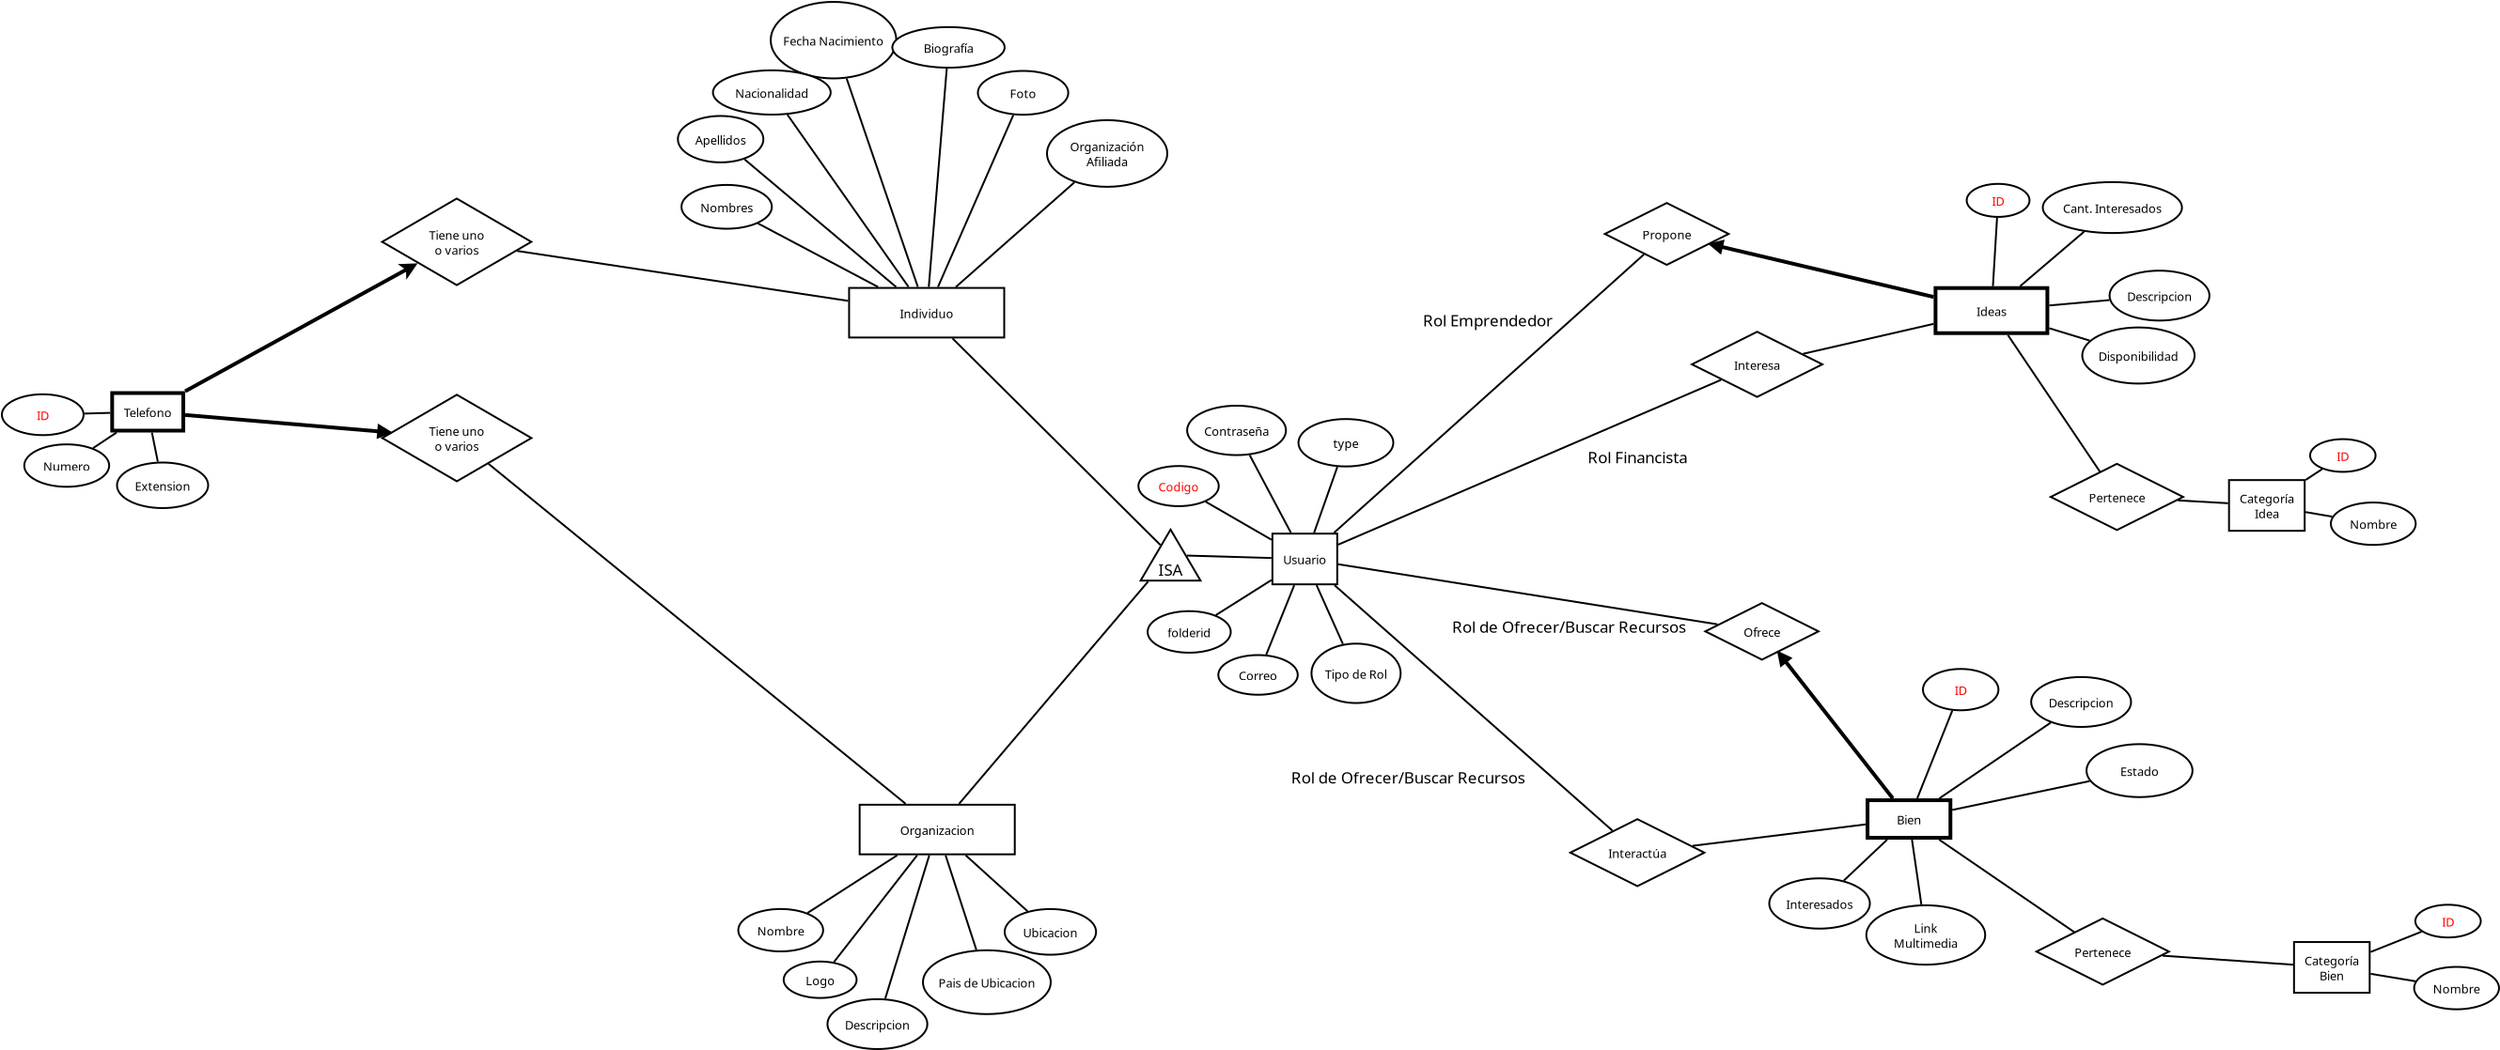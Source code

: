 <?xml version="1.0" encoding="UTF-8"?>
<dia:diagram xmlns:dia="http://www.lysator.liu.se/~alla/dia/">
  <dia:layer name="Background" visible="true" active="true">
    <dia:object type="Flowchart - Ellipse" version="0" id="O0">
      <dia:attribute name="obj_pos">
        <dia:point val="-7.231,-4.498"/>
      </dia:attribute>
      <dia:attribute name="obj_bb">
        <dia:rectangle val="-7.281,-4.548;-2.372,-2.115"/>
      </dia:attribute>
      <dia:attribute name="elem_corner">
        <dia:point val="-7.231,-4.498"/>
      </dia:attribute>
      <dia:attribute name="elem_width">
        <dia:real val="4.809"/>
      </dia:attribute>
      <dia:attribute name="elem_height">
        <dia:real val="2.333"/>
      </dia:attribute>
      <dia:attribute name="show_background">
        <dia:boolean val="true"/>
      </dia:attribute>
      <dia:attribute name="padding">
        <dia:real val="0.354"/>
      </dia:attribute>
      <dia:attribute name="text">
        <dia:composite type="text">
          <dia:attribute name="string">
            <dia:string>#Nombres#</dia:string>
          </dia:attribute>
          <dia:attribute name="font">
            <dia:font family="sans" style="0" name="Helvetica"/>
          </dia:attribute>
          <dia:attribute name="height">
            <dia:real val="0.8"/>
          </dia:attribute>
          <dia:attribute name="pos">
            <dia:point val="-4.827,-3.092"/>
          </dia:attribute>
          <dia:attribute name="color">
            <dia:color val="#000000"/>
          </dia:attribute>
          <dia:attribute name="alignment">
            <dia:enum val="1"/>
          </dia:attribute>
        </dia:composite>
      </dia:attribute>
    </dia:object>
    <dia:object type="Flowchart - Ellipse" version="0" id="O1">
      <dia:attribute name="obj_pos">
        <dia:point val="-7.392,-8.153"/>
      </dia:attribute>
      <dia:attribute name="obj_bb">
        <dia:rectangle val="-7.442,-8.203;-2.853,-5.663"/>
      </dia:attribute>
      <dia:attribute name="elem_corner">
        <dia:point val="-7.392,-8.153"/>
      </dia:attribute>
      <dia:attribute name="elem_width">
        <dia:real val="4.489"/>
      </dia:attribute>
      <dia:attribute name="elem_height">
        <dia:real val="2.439"/>
      </dia:attribute>
      <dia:attribute name="show_background">
        <dia:boolean val="true"/>
      </dia:attribute>
      <dia:attribute name="padding">
        <dia:real val="0.354"/>
      </dia:attribute>
      <dia:attribute name="text">
        <dia:composite type="text">
          <dia:attribute name="string">
            <dia:string>#Apellidos#</dia:string>
          </dia:attribute>
          <dia:attribute name="font">
            <dia:font family="sans" style="0" name="Helvetica"/>
          </dia:attribute>
          <dia:attribute name="height">
            <dia:real val="0.8"/>
          </dia:attribute>
          <dia:attribute name="pos">
            <dia:point val="-5.147,-6.693"/>
          </dia:attribute>
          <dia:attribute name="color">
            <dia:color val="#000000"/>
          </dia:attribute>
          <dia:attribute name="alignment">
            <dia:enum val="1"/>
          </dia:attribute>
        </dia:composite>
      </dia:attribute>
    </dia:object>
    <dia:object type="Flowchart - Ellipse" version="0" id="O2">
      <dia:attribute name="obj_pos">
        <dia:point val="-2.31,-14.138"/>
      </dia:attribute>
      <dia:attribute name="obj_bb">
        <dia:rectangle val="-2.36,-14.188;4.076,-10.222"/>
      </dia:attribute>
      <dia:attribute name="elem_corner">
        <dia:point val="-2.31,-14.138"/>
      </dia:attribute>
      <dia:attribute name="elem_width">
        <dia:real val="6.336"/>
      </dia:attribute>
      <dia:attribute name="elem_height">
        <dia:real val="3.866"/>
      </dia:attribute>
      <dia:attribute name="show_background">
        <dia:boolean val="true"/>
      </dia:attribute>
      <dia:attribute name="padding">
        <dia:real val="0.354"/>
      </dia:attribute>
      <dia:attribute name="text">
        <dia:composite type="text">
          <dia:attribute name="string">
            <dia:string>#Fecha Nacimiento#</dia:string>
          </dia:attribute>
          <dia:attribute name="font">
            <dia:font family="sans" style="0" name="Helvetica"/>
          </dia:attribute>
          <dia:attribute name="height">
            <dia:real val="0.8"/>
          </dia:attribute>
          <dia:attribute name="pos">
            <dia:point val="0.858,-11.965"/>
          </dia:attribute>
          <dia:attribute name="color">
            <dia:color val="#000000"/>
          </dia:attribute>
          <dia:attribute name="alignment">
            <dia:enum val="1"/>
          </dia:attribute>
        </dia:composite>
      </dia:attribute>
    </dia:object>
    <dia:object type="Flowchart - Ellipse" version="0" id="O3">
      <dia:attribute name="obj_pos">
        <dia:point val="-5.494,-10.575"/>
      </dia:attribute>
      <dia:attribute name="obj_bb">
        <dia:rectangle val="-5.544,-10.625;0.694,-8.214"/>
      </dia:attribute>
      <dia:attribute name="elem_corner">
        <dia:point val="-5.494,-10.575"/>
      </dia:attribute>
      <dia:attribute name="elem_width">
        <dia:real val="6.139"/>
      </dia:attribute>
      <dia:attribute name="elem_height">
        <dia:real val="2.311"/>
      </dia:attribute>
      <dia:attribute name="show_background">
        <dia:boolean val="true"/>
      </dia:attribute>
      <dia:attribute name="padding">
        <dia:real val="0.354"/>
      </dia:attribute>
      <dia:attribute name="text">
        <dia:composite type="text">
          <dia:attribute name="string">
            <dia:string>#Nacionalidad#</dia:string>
          </dia:attribute>
          <dia:attribute name="font">
            <dia:font family="sans" style="0" name="Helvetica"/>
          </dia:attribute>
          <dia:attribute name="height">
            <dia:real val="0.8"/>
          </dia:attribute>
          <dia:attribute name="pos">
            <dia:point val="-2.425,-9.18"/>
          </dia:attribute>
          <dia:attribute name="color">
            <dia:color val="#000000"/>
          </dia:attribute>
          <dia:attribute name="alignment">
            <dia:enum val="1"/>
          </dia:attribute>
        </dia:composite>
      </dia:attribute>
    </dia:object>
    <dia:object type="Flowchart - Ellipse" version="0" id="O4">
      <dia:attribute name="obj_pos">
        <dia:point val="3.988,-12.901"/>
      </dia:attribute>
      <dia:attribute name="obj_bb">
        <dia:rectangle val="3.938,-12.951;10.011,-10.689"/>
      </dia:attribute>
      <dia:attribute name="elem_corner">
        <dia:point val="3.988,-12.901"/>
      </dia:attribute>
      <dia:attribute name="elem_width">
        <dia:real val="5.973"/>
      </dia:attribute>
      <dia:attribute name="elem_height">
        <dia:real val="2.162"/>
      </dia:attribute>
      <dia:attribute name="show_background">
        <dia:boolean val="true"/>
      </dia:attribute>
      <dia:attribute name="padding">
        <dia:real val="0.354"/>
      </dia:attribute>
      <dia:attribute name="text">
        <dia:composite type="text">
          <dia:attribute name="string">
            <dia:string>#Biografía#</dia:string>
          </dia:attribute>
          <dia:attribute name="font">
            <dia:font family="sans" style="0" name="Helvetica"/>
          </dia:attribute>
          <dia:attribute name="height">
            <dia:real val="0.8"/>
          </dia:attribute>
          <dia:attribute name="pos">
            <dia:point val="6.974,-11.58"/>
          </dia:attribute>
          <dia:attribute name="color">
            <dia:color val="#000000"/>
          </dia:attribute>
          <dia:attribute name="alignment">
            <dia:enum val="1"/>
          </dia:attribute>
        </dia:composite>
      </dia:attribute>
    </dia:object>
    <dia:object type="Flowchart - Box" version="0" id="O5">
      <dia:attribute name="obj_pos">
        <dia:point val="59.485,0.993"/>
      </dia:attribute>
      <dia:attribute name="obj_bb">
        <dia:rectangle val="59.385,0.893;65.535,3.493"/>
      </dia:attribute>
      <dia:attribute name="elem_corner">
        <dia:point val="59.485,0.993"/>
      </dia:attribute>
      <dia:attribute name="elem_width">
        <dia:real val="5.95"/>
      </dia:attribute>
      <dia:attribute name="elem_height">
        <dia:real val="2.4"/>
      </dia:attribute>
      <dia:attribute name="border_width">
        <dia:real val="0.2"/>
      </dia:attribute>
      <dia:attribute name="show_background">
        <dia:boolean val="true"/>
      </dia:attribute>
      <dia:attribute name="padding">
        <dia:real val="0.5"/>
      </dia:attribute>
      <dia:attribute name="text">
        <dia:composite type="text">
          <dia:attribute name="string">
            <dia:string>#Ideas#</dia:string>
          </dia:attribute>
          <dia:attribute name="font">
            <dia:font family="sans" style="0" name="Helvetica"/>
          </dia:attribute>
          <dia:attribute name="height">
            <dia:real val="0.8"/>
          </dia:attribute>
          <dia:attribute name="pos">
            <dia:point val="62.46,2.433"/>
          </dia:attribute>
          <dia:attribute name="color">
            <dia:color val="#000000"/>
          </dia:attribute>
          <dia:attribute name="alignment">
            <dia:enum val="1"/>
          </dia:attribute>
        </dia:composite>
      </dia:attribute>
    </dia:object>
    <dia:object type="Flowchart - Ellipse" version="0" id="O6">
      <dia:attribute name="obj_pos">
        <dia:point val="61.144,-4.553"/>
      </dia:attribute>
      <dia:attribute name="obj_bb">
        <dia:rectangle val="61.094,-4.603;64.534,-2.746"/>
      </dia:attribute>
      <dia:attribute name="elem_corner">
        <dia:point val="61.144,-4.553"/>
      </dia:attribute>
      <dia:attribute name="elem_width">
        <dia:real val="3.34"/>
      </dia:attribute>
      <dia:attribute name="elem_height">
        <dia:real val="1.757"/>
      </dia:attribute>
      <dia:attribute name="border_width">
        <dia:real val="0.1"/>
      </dia:attribute>
      <dia:attribute name="show_background">
        <dia:boolean val="true"/>
      </dia:attribute>
      <dia:attribute name="padding">
        <dia:real val="0.354"/>
      </dia:attribute>
      <dia:attribute name="text">
        <dia:composite type="text">
          <dia:attribute name="string">
            <dia:string>#ID#</dia:string>
          </dia:attribute>
          <dia:attribute name="font">
            <dia:font family="sans" style="0" name="Helvetica"/>
          </dia:attribute>
          <dia:attribute name="height">
            <dia:real val="0.8"/>
          </dia:attribute>
          <dia:attribute name="pos">
            <dia:point val="62.814,-3.435"/>
          </dia:attribute>
          <dia:attribute name="color">
            <dia:color val="#ff0000"/>
          </dia:attribute>
          <dia:attribute name="alignment">
            <dia:enum val="1"/>
          </dia:attribute>
        </dia:composite>
      </dia:attribute>
    </dia:object>
    <dia:object type="Flowchart - Ellipse" version="0" id="O7">
      <dia:attribute name="obj_pos">
        <dia:point val="68.858,0.124"/>
      </dia:attribute>
      <dia:attribute name="obj_bb">
        <dia:rectangle val="68.808,0.074;73.993,2.716"/>
      </dia:attribute>
      <dia:attribute name="elem_corner">
        <dia:point val="68.858,0.124"/>
      </dia:attribute>
      <dia:attribute name="elem_width">
        <dia:real val="5.085"/>
      </dia:attribute>
      <dia:attribute name="elem_height">
        <dia:real val="2.542"/>
      </dia:attribute>
      <dia:attribute name="show_background">
        <dia:boolean val="true"/>
      </dia:attribute>
      <dia:attribute name="padding">
        <dia:real val="0.354"/>
      </dia:attribute>
      <dia:attribute name="text">
        <dia:composite type="text">
          <dia:attribute name="string">
            <dia:string>#Descripcion#</dia:string>
          </dia:attribute>
          <dia:attribute name="font">
            <dia:font family="sans" style="0" name="Helvetica"/>
          </dia:attribute>
          <dia:attribute name="height">
            <dia:real val="0.8"/>
          </dia:attribute>
          <dia:attribute name="pos">
            <dia:point val="71.4,1.635"/>
          </dia:attribute>
          <dia:attribute name="color">
            <dia:color val="#000000"/>
          </dia:attribute>
          <dia:attribute name="alignment">
            <dia:enum val="1"/>
          </dia:attribute>
        </dia:composite>
      </dia:attribute>
    </dia:object>
    <dia:object type="Flowchart - Ellipse" version="0" id="O8">
      <dia:attribute name="obj_pos">
        <dia:point val="65.275,-4.618"/>
      </dia:attribute>
      <dia:attribute name="obj_bb">
        <dia:rectangle val="65.225,-4.668;72.562,-1.916"/>
      </dia:attribute>
      <dia:attribute name="elem_corner">
        <dia:point val="65.275,-4.618"/>
      </dia:attribute>
      <dia:attribute name="elem_width">
        <dia:real val="7.237"/>
      </dia:attribute>
      <dia:attribute name="elem_height">
        <dia:real val="2.651"/>
      </dia:attribute>
      <dia:attribute name="show_background">
        <dia:boolean val="true"/>
      </dia:attribute>
      <dia:attribute name="padding">
        <dia:real val="0.354"/>
      </dia:attribute>
      <dia:attribute name="text">
        <dia:composite type="text">
          <dia:attribute name="string">
            <dia:string>#Cant. Interesados#</dia:string>
          </dia:attribute>
          <dia:attribute name="font">
            <dia:font family="sans" style="0" name="Helvetica"/>
          </dia:attribute>
          <dia:attribute name="height">
            <dia:real val="0.8"/>
          </dia:attribute>
          <dia:attribute name="pos">
            <dia:point val="68.893,-3.052"/>
          </dia:attribute>
          <dia:attribute name="color">
            <dia:color val="#000000"/>
          </dia:attribute>
          <dia:attribute name="alignment">
            <dia:enum val="1"/>
          </dia:attribute>
        </dia:composite>
      </dia:attribute>
    </dia:object>
    <dia:object type="Flowchart - Ellipse" version="0" id="O9">
      <dia:attribute name="obj_pos">
        <dia:point val="67.46,3.174"/>
      </dia:attribute>
      <dia:attribute name="obj_bb">
        <dia:rectangle val="67.409,3.124;73.149,6.044"/>
      </dia:attribute>
      <dia:attribute name="elem_corner">
        <dia:point val="67.46,3.174"/>
      </dia:attribute>
      <dia:attribute name="elem_width">
        <dia:real val="5.64"/>
      </dia:attribute>
      <dia:attribute name="elem_height">
        <dia:real val="2.82"/>
      </dia:attribute>
      <dia:attribute name="show_background">
        <dia:boolean val="true"/>
      </dia:attribute>
      <dia:attribute name="padding">
        <dia:real val="0.354"/>
      </dia:attribute>
      <dia:attribute name="text">
        <dia:composite type="text">
          <dia:attribute name="string">
            <dia:string>#Disponibilidad#</dia:string>
          </dia:attribute>
          <dia:attribute name="font">
            <dia:font family="sans" style="0" name="Helvetica"/>
          </dia:attribute>
          <dia:attribute name="height">
            <dia:real val="0.8"/>
          </dia:attribute>
          <dia:attribute name="pos">
            <dia:point val="70.279,4.824"/>
          </dia:attribute>
          <dia:attribute name="color">
            <dia:color val="#000000"/>
          </dia:attribute>
          <dia:attribute name="alignment">
            <dia:enum val="1"/>
          </dia:attribute>
        </dia:composite>
      </dia:attribute>
    </dia:object>
    <dia:object type="Flowchart - Diamond" version="0" id="O10">
      <dia:attribute name="obj_pos">
        <dia:point val="42.011,-3.476"/>
      </dia:attribute>
      <dia:attribute name="obj_bb">
        <dia:rectangle val="41.961,-3.526;48.41,-0.251"/>
      </dia:attribute>
      <dia:attribute name="elem_corner">
        <dia:point val="42.011,-3.476"/>
      </dia:attribute>
      <dia:attribute name="elem_width">
        <dia:real val="6.349"/>
      </dia:attribute>
      <dia:attribute name="elem_height">
        <dia:real val="3.174"/>
      </dia:attribute>
      <dia:attribute name="show_background">
        <dia:boolean val="true"/>
      </dia:attribute>
      <dia:attribute name="padding">
        <dia:real val="0.354"/>
      </dia:attribute>
      <dia:attribute name="text">
        <dia:composite type="text">
          <dia:attribute name="string">
            <dia:string>#Propone#</dia:string>
          </dia:attribute>
          <dia:attribute name="font">
            <dia:font family="sans" style="0" name="Helvetica"/>
          </dia:attribute>
          <dia:attribute name="height">
            <dia:real val="0.8"/>
          </dia:attribute>
          <dia:attribute name="pos">
            <dia:point val="45.185,-1.649"/>
          </dia:attribute>
          <dia:attribute name="color">
            <dia:color val="#000000"/>
          </dia:attribute>
          <dia:attribute name="alignment">
            <dia:enum val="1"/>
          </dia:attribute>
        </dia:composite>
      </dia:attribute>
    </dia:object>
    <dia:object type="Standard - Line" version="0" id="O11">
      <dia:attribute name="obj_pos">
        <dia:point val="47.409,-1.363"/>
      </dia:attribute>
      <dia:attribute name="obj_bb">
        <dia:rectangle val="47.289,-1.603;59.505,1.587"/>
      </dia:attribute>
      <dia:attribute name="conn_endpoints">
        <dia:point val="47.409,-1.363"/>
        <dia:point val="59.385,1.466"/>
      </dia:attribute>
      <dia:attribute name="numcp">
        <dia:int val="1"/>
      </dia:attribute>
      <dia:attribute name="line_width">
        <dia:real val="0.2"/>
      </dia:attribute>
      <dia:attribute name="start_arrow">
        <dia:enum val="3"/>
      </dia:attribute>
      <dia:attribute name="start_arrow_length">
        <dia:real val="0.5"/>
      </dia:attribute>
      <dia:attribute name="start_arrow_width">
        <dia:real val="0.5"/>
      </dia:attribute>
      <dia:connections>
        <dia:connection handle="0" to="O10" connection="16"/>
        <dia:connection handle="1" to="O5" connection="16"/>
      </dia:connections>
    </dia:object>
    <dia:object type="Flowchart - Diamond" version="0" id="O12">
      <dia:attribute name="obj_pos">
        <dia:point val="46.524,3.32"/>
      </dia:attribute>
      <dia:attribute name="obj_bb">
        <dia:rectangle val="46.474,3.27;53.513,6.84"/>
      </dia:attribute>
      <dia:attribute name="elem_corner">
        <dia:point val="46.524,3.32"/>
      </dia:attribute>
      <dia:attribute name="elem_width">
        <dia:real val="6.939"/>
      </dia:attribute>
      <dia:attribute name="elem_height">
        <dia:real val="3.469"/>
      </dia:attribute>
      <dia:attribute name="show_background">
        <dia:boolean val="true"/>
      </dia:attribute>
      <dia:attribute name="padding">
        <dia:real val="0.354"/>
      </dia:attribute>
      <dia:attribute name="text">
        <dia:composite type="text">
          <dia:attribute name="string">
            <dia:string>#Interesa#</dia:string>
          </dia:attribute>
          <dia:attribute name="font">
            <dia:font family="sans" style="0" name="Helvetica"/>
          </dia:attribute>
          <dia:attribute name="height">
            <dia:real val="0.8"/>
          </dia:attribute>
          <dia:attribute name="pos">
            <dia:point val="49.994,5.295"/>
          </dia:attribute>
          <dia:attribute name="color">
            <dia:color val="#000000"/>
          </dia:attribute>
          <dia:attribute name="alignment">
            <dia:enum val="1"/>
          </dia:attribute>
        </dia:composite>
      </dia:attribute>
    </dia:object>
    <dia:object type="Standard - Line" version="0" id="O13">
      <dia:attribute name="obj_pos">
        <dia:point val="52.434,4.495"/>
      </dia:attribute>
      <dia:attribute name="obj_bb">
        <dia:rectangle val="52.375,2.839;59.445,4.554"/>
      </dia:attribute>
      <dia:attribute name="conn_endpoints">
        <dia:point val="52.434,4.495"/>
        <dia:point val="59.385,2.899"/>
      </dia:attribute>
      <dia:attribute name="numcp">
        <dia:int val="1"/>
      </dia:attribute>
      <dia:connections>
        <dia:connection handle="0" to="O12" connection="16"/>
        <dia:connection handle="1" to="O5" connection="16"/>
      </dia:connections>
    </dia:object>
    <dia:object type="Standard - Line" version="0" id="O14">
      <dia:attribute name="obj_pos">
        <dia:point val="44.014,-0.836"/>
      </dia:attribute>
      <dia:attribute name="obj_bb">
        <dia:rectangle val="27.418,-0.907;44.085,14.087"/>
      </dia:attribute>
      <dia:attribute name="conn_endpoints">
        <dia:point val="44.014,-0.836"/>
        <dia:point val="27.488,14.017"/>
      </dia:attribute>
      <dia:attribute name="numcp">
        <dia:int val="1"/>
      </dia:attribute>
      <dia:connections>
        <dia:connection handle="0" to="O10" connection="16"/>
        <dia:connection handle="1" to="O71" connection="16"/>
      </dia:connections>
    </dia:object>
    <dia:object type="Standard - Line" version="0" id="O15">
      <dia:attribute name="obj_pos">
        <dia:point val="62.758,-2.752"/>
      </dia:attribute>
      <dia:attribute name="obj_bb">
        <dia:rectangle val="62.485,-2.805;62.811,0.948"/>
      </dia:attribute>
      <dia:attribute name="conn_endpoints">
        <dia:point val="62.758,-2.752"/>
        <dia:point val="62.538,0.895"/>
      </dia:attribute>
      <dia:attribute name="numcp">
        <dia:int val="1"/>
      </dia:attribute>
      <dia:connections>
        <dia:connection handle="0" to="O6" connection="16"/>
        <dia:connection handle="1" to="O5" connection="16"/>
      </dia:connections>
    </dia:object>
    <dia:object type="Standard - Line" version="0" id="O16">
      <dia:attribute name="obj_pos">
        <dia:point val="67.428,-2.043"/>
      </dia:attribute>
      <dia:attribute name="obj_bb">
        <dia:rectangle val="63.914,-2.113;67.498,0.964"/>
      </dia:attribute>
      <dia:attribute name="conn_endpoints">
        <dia:point val="67.428,-2.043"/>
        <dia:point val="63.984,0.893"/>
      </dia:attribute>
      <dia:attribute name="numcp">
        <dia:int val="1"/>
      </dia:attribute>
      <dia:connections>
        <dia:connection handle="0" to="O8" connection="16"/>
        <dia:connection handle="1" to="O5" connection="16"/>
      </dia:connections>
    </dia:object>
    <dia:object type="Standard - Line" version="0" id="O17">
      <dia:attribute name="obj_pos">
        <dia:point val="68.848,1.623"/>
      </dia:attribute>
      <dia:attribute name="obj_bb">
        <dia:rectangle val="65.48,1.569;68.902,1.973"/>
      </dia:attribute>
      <dia:attribute name="conn_endpoints">
        <dia:point val="68.848,1.623"/>
        <dia:point val="65.534,1.919"/>
      </dia:attribute>
      <dia:attribute name="numcp">
        <dia:int val="1"/>
      </dia:attribute>
      <dia:connections>
        <dia:connection handle="0" to="O7" connection="16"/>
        <dia:connection handle="1" to="O5" connection="16"/>
      </dia:connections>
    </dia:object>
    <dia:object type="Standard - Line" version="0" id="O18">
      <dia:attribute name="obj_pos">
        <dia:point val="67.826,3.834"/>
      </dia:attribute>
      <dia:attribute name="obj_bb">
        <dia:rectangle val="65.472,3.071;67.888,3.896"/>
      </dia:attribute>
      <dia:attribute name="conn_endpoints">
        <dia:point val="67.826,3.834"/>
        <dia:point val="65.534,3.133"/>
      </dia:attribute>
      <dia:attribute name="numcp">
        <dia:int val="1"/>
      </dia:attribute>
      <dia:connections>
        <dia:connection handle="0" to="O9" connection="16"/>
        <dia:connection handle="1" to="O5" connection="16"/>
      </dia:connections>
    </dia:object>
    <dia:object type="Standard - Line" version="0" id="O19">
      <dia:attribute name="obj_pos">
        <dia:point val="68.251,10.799"/>
      </dia:attribute>
      <dia:attribute name="obj_bb">
        <dia:rectangle val="63.265,3.423;68.321,10.869"/>
      </dia:attribute>
      <dia:attribute name="conn_endpoints">
        <dia:point val="68.251,10.799"/>
        <dia:point val="63.334,3.492"/>
      </dia:attribute>
      <dia:attribute name="numcp">
        <dia:int val="1"/>
      </dia:attribute>
      <dia:connections>
        <dia:connection handle="0" to="O90" connection="16"/>
        <dia:connection handle="1" to="O5" connection="16"/>
      </dia:connections>
    </dia:object>
    <dia:object type="Flowchart - Box" version="0" id="O20">
      <dia:attribute name="obj_pos">
        <dia:point val="1.687,0.986"/>
      </dia:attribute>
      <dia:attribute name="obj_bb">
        <dia:rectangle val="1.637,0.936;9.99,3.676"/>
      </dia:attribute>
      <dia:attribute name="elem_corner">
        <dia:point val="1.687,0.986"/>
      </dia:attribute>
      <dia:attribute name="elem_width">
        <dia:real val="8.253"/>
      </dia:attribute>
      <dia:attribute name="elem_height">
        <dia:real val="2.64"/>
      </dia:attribute>
      <dia:attribute name="border_width">
        <dia:real val="0.1"/>
      </dia:attribute>
      <dia:attribute name="show_background">
        <dia:boolean val="true"/>
      </dia:attribute>
      <dia:attribute name="padding">
        <dia:real val="0.5"/>
      </dia:attribute>
      <dia:attribute name="text">
        <dia:composite type="text">
          <dia:attribute name="string">
            <dia:string>#Individuo#</dia:string>
          </dia:attribute>
          <dia:attribute name="font">
            <dia:font family="sans" style="0" name="Helvetica"/>
          </dia:attribute>
          <dia:attribute name="height">
            <dia:real val="0.8"/>
          </dia:attribute>
          <dia:attribute name="pos">
            <dia:point val="5.814,2.546"/>
          </dia:attribute>
          <dia:attribute name="color">
            <dia:color val="#000000"/>
          </dia:attribute>
          <dia:attribute name="alignment">
            <dia:enum val="1"/>
          </dia:attribute>
        </dia:composite>
      </dia:attribute>
    </dia:object>
    <dia:object type="Flowchart - Ellipse" version="0" id="O21">
      <dia:attribute name="obj_pos">
        <dia:point val="17.141,10.499"/>
      </dia:attribute>
      <dia:attribute name="obj_bb">
        <dia:rectangle val="17.091,10.449;21.34,12.624"/>
      </dia:attribute>
      <dia:attribute name="elem_corner">
        <dia:point val="17.141,10.499"/>
      </dia:attribute>
      <dia:attribute name="elem_width">
        <dia:real val="4.149"/>
      </dia:attribute>
      <dia:attribute name="elem_height">
        <dia:real val="2.074"/>
      </dia:attribute>
      <dia:attribute name="border_width">
        <dia:real val="0.1"/>
      </dia:attribute>
      <dia:attribute name="show_background">
        <dia:boolean val="true"/>
      </dia:attribute>
      <dia:attribute name="padding">
        <dia:real val="0.354"/>
      </dia:attribute>
      <dia:attribute name="text">
        <dia:composite type="text">
          <dia:attribute name="string">
            <dia:string>#Codigo#</dia:string>
          </dia:attribute>
          <dia:attribute name="font">
            <dia:font family="sans" style="0" name="Helvetica"/>
          </dia:attribute>
          <dia:attribute name="height">
            <dia:real val="0.8"/>
          </dia:attribute>
          <dia:attribute name="pos">
            <dia:point val="19.216,11.776"/>
          </dia:attribute>
          <dia:attribute name="color">
            <dia:color val="#ff0000"/>
          </dia:attribute>
          <dia:attribute name="alignment">
            <dia:enum val="1"/>
          </dia:attribute>
        </dia:composite>
      </dia:attribute>
    </dia:object>
    <dia:object type="Standard - Line" version="0" id="O22">
      <dia:attribute name="obj_pos">
        <dia:point val="20.616,12.345"/>
      </dia:attribute>
      <dia:attribute name="obj_bb">
        <dia:rectangle val="20.548,12.277;24.338,14.524"/>
      </dia:attribute>
      <dia:attribute name="conn_endpoints">
        <dia:point val="20.616,12.345"/>
        <dia:point val="24.27,14.456"/>
      </dia:attribute>
      <dia:attribute name="numcp">
        <dia:int val="1"/>
      </dia:attribute>
      <dia:connections>
        <dia:connection handle="0" to="O21" connection="16"/>
        <dia:connection handle="1" to="O71" connection="16"/>
      </dia:connections>
    </dia:object>
    <dia:object type="Flowchart - Box" version="0" id="O23">
      <dia:attribute name="obj_pos">
        <dia:point val="-37.453,6.583"/>
      </dia:attribute>
      <dia:attribute name="obj_bb">
        <dia:rectangle val="-37.553,6.483;-33.698,8.683"/>
      </dia:attribute>
      <dia:attribute name="elem_corner">
        <dia:point val="-37.453,6.583"/>
      </dia:attribute>
      <dia:attribute name="elem_width">
        <dia:real val="3.655"/>
      </dia:attribute>
      <dia:attribute name="elem_height">
        <dia:real val="2.0"/>
      </dia:attribute>
      <dia:attribute name="border_width">
        <dia:real val="0.2"/>
      </dia:attribute>
      <dia:attribute name="show_background">
        <dia:boolean val="true"/>
      </dia:attribute>
      <dia:attribute name="padding">
        <dia:real val="0.5"/>
      </dia:attribute>
      <dia:attribute name="text">
        <dia:composite type="text">
          <dia:attribute name="string">
            <dia:string>#Telefono#</dia:string>
          </dia:attribute>
          <dia:attribute name="font">
            <dia:font family="sans" style="0" name="Helvetica"/>
          </dia:attribute>
          <dia:attribute name="height">
            <dia:real val="0.8"/>
          </dia:attribute>
          <dia:attribute name="pos">
            <dia:point val="-35.626,7.823"/>
          </dia:attribute>
          <dia:attribute name="color">
            <dia:color val="#000000"/>
          </dia:attribute>
          <dia:attribute name="alignment">
            <dia:enum val="1"/>
          </dia:attribute>
        </dia:composite>
      </dia:attribute>
    </dia:object>
    <dia:object type="Flowchart - Ellipse" version="0" id="O24">
      <dia:attribute name="obj_pos">
        <dia:point val="-43.385,6.649"/>
      </dia:attribute>
      <dia:attribute name="obj_bb">
        <dia:rectangle val="-43.435,6.599;-38.987,8.873"/>
      </dia:attribute>
      <dia:attribute name="elem_corner">
        <dia:point val="-43.385,6.649"/>
      </dia:attribute>
      <dia:attribute name="elem_width">
        <dia:real val="4.348"/>
      </dia:attribute>
      <dia:attribute name="elem_height">
        <dia:real val="2.174"/>
      </dia:attribute>
      <dia:attribute name="border_width">
        <dia:real val="0.1"/>
      </dia:attribute>
      <dia:attribute name="show_background">
        <dia:boolean val="true"/>
      </dia:attribute>
      <dia:attribute name="padding">
        <dia:real val="0.354"/>
      </dia:attribute>
      <dia:attribute name="text">
        <dia:composite type="text">
          <dia:attribute name="string">
            <dia:string>#ID#</dia:string>
          </dia:attribute>
          <dia:attribute name="font">
            <dia:font family="sans" style="0" name="Helvetica"/>
          </dia:attribute>
          <dia:attribute name="height">
            <dia:real val="0.8"/>
          </dia:attribute>
          <dia:attribute name="pos">
            <dia:point val="-41.211,7.976"/>
          </dia:attribute>
          <dia:attribute name="color">
            <dia:color val="#ff0000"/>
          </dia:attribute>
          <dia:attribute name="alignment">
            <dia:enum val="1"/>
          </dia:attribute>
        </dia:composite>
      </dia:attribute>
    </dia:object>
    <dia:object type="Standard - Line" version="0" id="O25">
      <dia:attribute name="obj_pos">
        <dia:point val="-38.991,7.675"/>
      </dia:attribute>
      <dia:attribute name="obj_bb">
        <dia:rectangle val="-39.042,7.584;-37.501,7.726"/>
      </dia:attribute>
      <dia:attribute name="conn_endpoints">
        <dia:point val="-38.991,7.675"/>
        <dia:point val="-37.553,7.636"/>
      </dia:attribute>
      <dia:attribute name="numcp">
        <dia:int val="1"/>
      </dia:attribute>
      <dia:connections>
        <dia:connection handle="0" to="O24" connection="16"/>
        <dia:connection handle="1" to="O23" connection="16"/>
      </dia:connections>
    </dia:object>
    <dia:object type="Flowchart - Diamond" version="0" id="O26">
      <dia:attribute name="obj_pos">
        <dia:point val="-23.072,-3.724"/>
      </dia:attribute>
      <dia:attribute name="obj_bb">
        <dia:rectangle val="-23.122,-3.774;-15.252,0.838"/>
      </dia:attribute>
      <dia:attribute name="elem_corner">
        <dia:point val="-23.072,-3.724"/>
      </dia:attribute>
      <dia:attribute name="elem_width">
        <dia:real val="7.77"/>
      </dia:attribute>
      <dia:attribute name="elem_height">
        <dia:real val="4.512"/>
      </dia:attribute>
      <dia:attribute name="border_width">
        <dia:real val="0.1"/>
      </dia:attribute>
      <dia:attribute name="show_background">
        <dia:boolean val="true"/>
      </dia:attribute>
      <dia:attribute name="padding">
        <dia:real val="0.354"/>
      </dia:attribute>
      <dia:attribute name="text">
        <dia:composite type="text">
          <dia:attribute name="string">
            <dia:string>#Tiene uno
o varios#</dia:string>
          </dia:attribute>
          <dia:attribute name="font">
            <dia:font family="sans" style="0" name="Helvetica"/>
          </dia:attribute>
          <dia:attribute name="height">
            <dia:real val="0.8"/>
          </dia:attribute>
          <dia:attribute name="pos">
            <dia:point val="-19.187,-1.628"/>
          </dia:attribute>
          <dia:attribute name="color">
            <dia:color val="#000000"/>
          </dia:attribute>
          <dia:attribute name="alignment">
            <dia:enum val="1"/>
          </dia:attribute>
        </dia:composite>
      </dia:attribute>
    </dia:object>
    <dia:object type="Standard - Line" version="0" id="O27">
      <dia:attribute name="obj_pos">
        <dia:point val="-16.036,-0.993"/>
      </dia:attribute>
      <dia:attribute name="obj_bb">
        <dia:rectangle val="-16.093,-1.049;1.694,1.732"/>
      </dia:attribute>
      <dia:attribute name="conn_endpoints">
        <dia:point val="-16.036,-0.993"/>
        <dia:point val="1.637,1.675"/>
      </dia:attribute>
      <dia:attribute name="numcp">
        <dia:int val="1"/>
      </dia:attribute>
      <dia:connections>
        <dia:connection handle="0" to="O26" connection="16"/>
        <dia:connection handle="1" to="O20" connection="16"/>
      </dia:connections>
    </dia:object>
    <dia:object type="Standard - Line" version="0" id="O28">
      <dia:attribute name="obj_pos">
        <dia:point val="-33.698,6.521"/>
      </dia:attribute>
      <dia:attribute name="obj_bb">
        <dia:rectangle val="-33.834,-0.489;-21.022,6.657"/>
      </dia:attribute>
      <dia:attribute name="conn_endpoints">
        <dia:point val="-33.698,6.521"/>
        <dia:point val="-21.218,-0.35"/>
      </dia:attribute>
      <dia:attribute name="numcp">
        <dia:int val="1"/>
      </dia:attribute>
      <dia:attribute name="line_width">
        <dia:real val="0.2"/>
      </dia:attribute>
      <dia:attribute name="end_arrow">
        <dia:enum val="22"/>
      </dia:attribute>
      <dia:attribute name="end_arrow_length">
        <dia:real val="0.5"/>
      </dia:attribute>
      <dia:attribute name="end_arrow_width">
        <dia:real val="0.5"/>
      </dia:attribute>
      <dia:connections>
        <dia:connection handle="0" to="O23" connection="16"/>
        <dia:connection handle="1" to="O26" connection="16"/>
      </dia:connections>
    </dia:object>
    <dia:object type="Flowchart - Ellipse" version="0" id="O29">
      <dia:attribute name="obj_pos">
        <dia:point val="-4.124,34.093"/>
      </dia:attribute>
      <dia:attribute name="obj_bb">
        <dia:rectangle val="-4.174,34.043;0.272,36.316"/>
      </dia:attribute>
      <dia:attribute name="elem_corner">
        <dia:point val="-4.124,34.093"/>
      </dia:attribute>
      <dia:attribute name="elem_width">
        <dia:real val="4.346"/>
      </dia:attribute>
      <dia:attribute name="elem_height">
        <dia:real val="2.173"/>
      </dia:attribute>
      <dia:attribute name="show_background">
        <dia:boolean val="true"/>
      </dia:attribute>
      <dia:attribute name="padding">
        <dia:real val="0.354"/>
      </dia:attribute>
      <dia:attribute name="text">
        <dia:composite type="text">
          <dia:attribute name="string">
            <dia:string>#Nombre#</dia:string>
          </dia:attribute>
          <dia:attribute name="font">
            <dia:font family="sans" style="0" name="Helvetica"/>
          </dia:attribute>
          <dia:attribute name="height">
            <dia:real val="0.8"/>
          </dia:attribute>
          <dia:attribute name="pos">
            <dia:point val="-1.951,35.42"/>
          </dia:attribute>
          <dia:attribute name="color">
            <dia:color val="#000000"/>
          </dia:attribute>
          <dia:attribute name="alignment">
            <dia:enum val="1"/>
          </dia:attribute>
        </dia:composite>
      </dia:attribute>
    </dia:object>
    <dia:object type="Flowchart - Ellipse" version="0" id="O30">
      <dia:attribute name="obj_pos">
        <dia:point val="-1.758,36.866"/>
      </dia:attribute>
      <dia:attribute name="obj_bb">
        <dia:rectangle val="-1.808,36.816;2.101,38.82"/>
      </dia:attribute>
      <dia:attribute name="elem_corner">
        <dia:point val="-1.758,36.866"/>
      </dia:attribute>
      <dia:attribute name="elem_width">
        <dia:real val="3.809"/>
      </dia:attribute>
      <dia:attribute name="elem_height">
        <dia:real val="1.904"/>
      </dia:attribute>
      <dia:attribute name="show_background">
        <dia:boolean val="true"/>
      </dia:attribute>
      <dia:attribute name="padding">
        <dia:real val="0.354"/>
      </dia:attribute>
      <dia:attribute name="text">
        <dia:composite type="text">
          <dia:attribute name="string">
            <dia:string>#Logo#</dia:string>
          </dia:attribute>
          <dia:attribute name="font">
            <dia:font family="sans" style="0" name="Helvetica"/>
          </dia:attribute>
          <dia:attribute name="height">
            <dia:real val="0.8"/>
          </dia:attribute>
          <dia:attribute name="pos">
            <dia:point val="0.146,38.058"/>
          </dia:attribute>
          <dia:attribute name="color">
            <dia:color val="#000000"/>
          </dia:attribute>
          <dia:attribute name="alignment">
            <dia:enum val="1"/>
          </dia:attribute>
        </dia:composite>
      </dia:attribute>
    </dia:object>
    <dia:object type="Flowchart - Ellipse" version="0" id="O31">
      <dia:attribute name="obj_pos">
        <dia:point val="0.65,38.908"/>
      </dia:attribute>
      <dia:attribute name="obj_bb">
        <dia:rectangle val="0.6,38.858;5.785,41.501"/>
      </dia:attribute>
      <dia:attribute name="elem_corner">
        <dia:point val="0.65,38.908"/>
      </dia:attribute>
      <dia:attribute name="elem_width">
        <dia:real val="5.085"/>
      </dia:attribute>
      <dia:attribute name="elem_height">
        <dia:real val="2.542"/>
      </dia:attribute>
      <dia:attribute name="show_background">
        <dia:boolean val="true"/>
      </dia:attribute>
      <dia:attribute name="padding">
        <dia:real val="0.354"/>
      </dia:attribute>
      <dia:attribute name="text">
        <dia:composite type="text">
          <dia:attribute name="string">
            <dia:string>#Descripcion#</dia:string>
          </dia:attribute>
          <dia:attribute name="font">
            <dia:font family="sans" style="0" name="Helvetica"/>
          </dia:attribute>
          <dia:attribute name="height">
            <dia:real val="0.8"/>
          </dia:attribute>
          <dia:attribute name="pos">
            <dia:point val="3.192,40.419"/>
          </dia:attribute>
          <dia:attribute name="color">
            <dia:color val="#000000"/>
          </dia:attribute>
          <dia:attribute name="alignment">
            <dia:enum val="1"/>
          </dia:attribute>
        </dia:composite>
      </dia:attribute>
    </dia:object>
    <dia:object type="Flowchart - Ellipse" version="0" id="O32">
      <dia:attribute name="obj_pos">
        <dia:point val="5.77,36.324"/>
      </dia:attribute>
      <dia:attribute name="obj_bb">
        <dia:rectangle val="5.72,36.274;12.312,39.62"/>
      </dia:attribute>
      <dia:attribute name="elem_corner">
        <dia:point val="5.77,36.324"/>
      </dia:attribute>
      <dia:attribute name="elem_width">
        <dia:real val="6.492"/>
      </dia:attribute>
      <dia:attribute name="elem_height">
        <dia:real val="3.246"/>
      </dia:attribute>
      <dia:attribute name="show_background">
        <dia:boolean val="true"/>
      </dia:attribute>
      <dia:attribute name="padding">
        <dia:real val="0.354"/>
      </dia:attribute>
      <dia:attribute name="text">
        <dia:composite type="text">
          <dia:attribute name="string">
            <dia:string>#Pais de Ubicacion#</dia:string>
          </dia:attribute>
          <dia:attribute name="font">
            <dia:font family="sans" style="0" name="Helvetica"/>
          </dia:attribute>
          <dia:attribute name="height">
            <dia:real val="0.8"/>
          </dia:attribute>
          <dia:attribute name="pos">
            <dia:point val="9.016,38.187"/>
          </dia:attribute>
          <dia:attribute name="color">
            <dia:color val="#000000"/>
          </dia:attribute>
          <dia:attribute name="alignment">
            <dia:enum val="1"/>
          </dia:attribute>
        </dia:composite>
      </dia:attribute>
    </dia:object>
    <dia:object type="Flowchart - Ellipse" version="0" id="O33">
      <dia:attribute name="obj_pos">
        <dia:point val="10.056,34.1"/>
      </dia:attribute>
      <dia:attribute name="obj_bb">
        <dia:rectangle val="10.006,34.05;14.784,36.489"/>
      </dia:attribute>
      <dia:attribute name="elem_corner">
        <dia:point val="10.056,34.1"/>
      </dia:attribute>
      <dia:attribute name="elem_width">
        <dia:real val="4.678"/>
      </dia:attribute>
      <dia:attribute name="elem_height">
        <dia:real val="2.339"/>
      </dia:attribute>
      <dia:attribute name="show_background">
        <dia:boolean val="true"/>
      </dia:attribute>
      <dia:attribute name="padding">
        <dia:real val="0.354"/>
      </dia:attribute>
      <dia:attribute name="text">
        <dia:composite type="text">
          <dia:attribute name="string">
            <dia:string>#Ubicacion#</dia:string>
          </dia:attribute>
          <dia:attribute name="font">
            <dia:font family="sans" style="0" name="Helvetica"/>
          </dia:attribute>
          <dia:attribute name="height">
            <dia:real val="0.8"/>
          </dia:attribute>
          <dia:attribute name="pos">
            <dia:point val="12.395,35.51"/>
          </dia:attribute>
          <dia:attribute name="color">
            <dia:color val="#000000"/>
          </dia:attribute>
          <dia:attribute name="alignment">
            <dia:enum val="1"/>
          </dia:attribute>
        </dia:composite>
      </dia:attribute>
    </dia:object>
    <dia:object type="Standard - Line" version="0" id="O34">
      <dia:attribute name="obj_pos">
        <dia:point val="-0.576,34.294"/>
      </dia:attribute>
      <dia:attribute name="obj_bb">
        <dia:rectangle val="-0.645,31.121;4.315,34.363"/>
      </dia:attribute>
      <dia:attribute name="conn_endpoints">
        <dia:point val="-0.576,34.294"/>
        <dia:point val="4.246,31.19"/>
      </dia:attribute>
      <dia:attribute name="numcp">
        <dia:int val="1"/>
      </dia:attribute>
      <dia:connections>
        <dia:connection handle="0" to="O29" connection="16"/>
        <dia:connection handle="1" to="O65" connection="16"/>
      </dia:connections>
    </dia:object>
    <dia:object type="Standard - Line" version="0" id="O35">
      <dia:attribute name="obj_pos">
        <dia:point val="0.868,36.892"/>
      </dia:attribute>
      <dia:attribute name="obj_bb">
        <dia:rectangle val="0.798,31.119;5.379,36.962"/>
      </dia:attribute>
      <dia:attribute name="conn_endpoints">
        <dia:point val="0.868,36.892"/>
        <dia:point val="5.308,31.189"/>
      </dia:attribute>
      <dia:attribute name="numcp">
        <dia:int val="1"/>
      </dia:attribute>
      <dia:connections>
        <dia:connection handle="0" to="O30" connection="16"/>
        <dia:connection handle="1" to="O65" connection="16"/>
      </dia:connections>
    </dia:object>
    <dia:object type="Standard - Line" version="0" id="O36">
      <dia:attribute name="obj_pos">
        <dia:point val="3.592,38.879"/>
      </dia:attribute>
      <dia:attribute name="obj_bb">
        <dia:rectangle val="3.529,31.126;6.016,38.942"/>
      </dia:attribute>
      <dia:attribute name="conn_endpoints">
        <dia:point val="3.592,38.879"/>
        <dia:point val="5.954,31.188"/>
      </dia:attribute>
      <dia:attribute name="numcp">
        <dia:int val="1"/>
      </dia:attribute>
      <dia:connections>
        <dia:connection handle="0" to="O31" connection="16"/>
        <dia:connection handle="1" to="O65" connection="16"/>
      </dia:connections>
    </dia:object>
    <dia:object type="Standard - Line" version="0" id="O37">
      <dia:attribute name="obj_pos">
        <dia:point val="8.48,36.297"/>
      </dia:attribute>
      <dia:attribute name="obj_bb">
        <dia:rectangle val="6.757,31.127;8.543,36.361"/>
      </dia:attribute>
      <dia:attribute name="conn_endpoints">
        <dia:point val="8.48,36.297"/>
        <dia:point val="6.82,31.19"/>
      </dia:attribute>
      <dia:attribute name="numcp">
        <dia:int val="1"/>
      </dia:attribute>
      <dia:connections>
        <dia:connection handle="0" to="O32" connection="16"/>
        <dia:connection handle="1" to="O65" connection="16"/>
      </dia:connections>
    </dia:object>
    <dia:object type="Standard - Line" version="0" id="O38">
      <dia:attribute name="obj_pos">
        <dia:point val="11.227,34.212"/>
      </dia:attribute>
      <dia:attribute name="obj_bb">
        <dia:rectangle val="7.816,31.118;11.298,34.283"/>
      </dia:attribute>
      <dia:attribute name="conn_endpoints">
        <dia:point val="11.227,34.212"/>
        <dia:point val="7.887,31.189"/>
      </dia:attribute>
      <dia:attribute name="numcp">
        <dia:int val="1"/>
      </dia:attribute>
      <dia:connections>
        <dia:connection handle="0" to="O33" connection="16"/>
        <dia:connection handle="1" to="O65" connection="16"/>
      </dia:connections>
    </dia:object>
    <dia:object type="Flowchart - Box" version="0" id="O39">
      <dia:attribute name="obj_pos">
        <dia:point val="55.868,28.26"/>
      </dia:attribute>
      <dia:attribute name="obj_bb">
        <dia:rectangle val="55.768,28.16;60.378,30.36"/>
      </dia:attribute>
      <dia:attribute name="elem_corner">
        <dia:point val="55.868,28.26"/>
      </dia:attribute>
      <dia:attribute name="elem_width">
        <dia:real val="4.41"/>
      </dia:attribute>
      <dia:attribute name="elem_height">
        <dia:real val="2.0"/>
      </dia:attribute>
      <dia:attribute name="border_width">
        <dia:real val="0.2"/>
      </dia:attribute>
      <dia:attribute name="show_background">
        <dia:boolean val="true"/>
      </dia:attribute>
      <dia:attribute name="padding">
        <dia:real val="0.5"/>
      </dia:attribute>
      <dia:attribute name="text">
        <dia:composite type="text">
          <dia:attribute name="string">
            <dia:string>#Bien#</dia:string>
          </dia:attribute>
          <dia:attribute name="font">
            <dia:font family="sans" style="0" name="Helvetica"/>
          </dia:attribute>
          <dia:attribute name="height">
            <dia:real val="0.8"/>
          </dia:attribute>
          <dia:attribute name="pos">
            <dia:point val="58.073,29.5"/>
          </dia:attribute>
          <dia:attribute name="color">
            <dia:color val="#000000"/>
          </dia:attribute>
          <dia:attribute name="alignment">
            <dia:enum val="1"/>
          </dia:attribute>
        </dia:composite>
      </dia:attribute>
    </dia:object>
    <dia:object type="Flowchart - Ellipse" version="0" id="O40">
      <dia:attribute name="obj_pos">
        <dia:point val="58.815,21.271"/>
      </dia:attribute>
      <dia:attribute name="obj_bb">
        <dia:rectangle val="58.764,21.221;62.882,23.522"/>
      </dia:attribute>
      <dia:attribute name="elem_corner">
        <dia:point val="58.815,21.271"/>
      </dia:attribute>
      <dia:attribute name="elem_width">
        <dia:real val="4.018"/>
      </dia:attribute>
      <dia:attribute name="elem_height">
        <dia:real val="2.201"/>
      </dia:attribute>
      <dia:attribute name="border_width">
        <dia:real val="0.1"/>
      </dia:attribute>
      <dia:attribute name="show_background">
        <dia:boolean val="true"/>
      </dia:attribute>
      <dia:attribute name="padding">
        <dia:real val="0.354"/>
      </dia:attribute>
      <dia:attribute name="text">
        <dia:composite type="text">
          <dia:attribute name="string">
            <dia:string>#ID#</dia:string>
          </dia:attribute>
          <dia:attribute name="font">
            <dia:font family="sans" style="0" name="Helvetica"/>
          </dia:attribute>
          <dia:attribute name="height">
            <dia:real val="0.8"/>
          </dia:attribute>
          <dia:attribute name="pos">
            <dia:point val="60.823,22.612"/>
          </dia:attribute>
          <dia:attribute name="color">
            <dia:color val="#ff0000"/>
          </dia:attribute>
          <dia:attribute name="alignment">
            <dia:enum val="1"/>
          </dia:attribute>
        </dia:composite>
      </dia:attribute>
    </dia:object>
    <dia:object type="Flowchart - Ellipse" version="0" id="O41">
      <dia:attribute name="obj_pos">
        <dia:point val="64.688,21.759"/>
      </dia:attribute>
      <dia:attribute name="obj_bb">
        <dia:rectangle val="64.638,21.709;69.823,24.351"/>
      </dia:attribute>
      <dia:attribute name="elem_corner">
        <dia:point val="64.688,21.759"/>
      </dia:attribute>
      <dia:attribute name="elem_width">
        <dia:real val="5.085"/>
      </dia:attribute>
      <dia:attribute name="elem_height">
        <dia:real val="2.542"/>
      </dia:attribute>
      <dia:attribute name="show_background">
        <dia:boolean val="true"/>
      </dia:attribute>
      <dia:attribute name="padding">
        <dia:real val="0.354"/>
      </dia:attribute>
      <dia:attribute name="text">
        <dia:composite type="text">
          <dia:attribute name="string">
            <dia:string>#Descripcion#</dia:string>
          </dia:attribute>
          <dia:attribute name="font">
            <dia:font family="sans" style="0" name="Helvetica"/>
          </dia:attribute>
          <dia:attribute name="height">
            <dia:real val="0.8"/>
          </dia:attribute>
          <dia:attribute name="pos">
            <dia:point val="67.23,23.27"/>
          </dia:attribute>
          <dia:attribute name="color">
            <dia:color val="#000000"/>
          </dia:attribute>
          <dia:attribute name="alignment">
            <dia:enum val="1"/>
          </dia:attribute>
        </dia:composite>
      </dia:attribute>
    </dia:object>
    <dia:object type="Flowchart - Ellipse" version="0" id="O42">
      <dia:attribute name="obj_pos">
        <dia:point val="55.914,33.908"/>
      </dia:attribute>
      <dia:attribute name="obj_bb">
        <dia:rectangle val="55.864,33.858;62.068,37.01"/>
      </dia:attribute>
      <dia:attribute name="elem_corner">
        <dia:point val="55.914,33.908"/>
      </dia:attribute>
      <dia:attribute name="elem_width">
        <dia:real val="6.104"/>
      </dia:attribute>
      <dia:attribute name="elem_height">
        <dia:real val="3.052"/>
      </dia:attribute>
      <dia:attribute name="show_background">
        <dia:boolean val="true"/>
      </dia:attribute>
      <dia:attribute name="padding">
        <dia:real val="0.354"/>
      </dia:attribute>
      <dia:attribute name="text">
        <dia:composite type="text">
          <dia:attribute name="string">
            <dia:string>#Link
Multimedia#</dia:string>
          </dia:attribute>
          <dia:attribute name="font">
            <dia:font family="sans" style="0" name="Helvetica"/>
          </dia:attribute>
          <dia:attribute name="height">
            <dia:real val="0.8"/>
          </dia:attribute>
          <dia:attribute name="pos">
            <dia:point val="58.966,35.274"/>
          </dia:attribute>
          <dia:attribute name="color">
            <dia:color val="#000000"/>
          </dia:attribute>
          <dia:attribute name="alignment">
            <dia:enum val="1"/>
          </dia:attribute>
        </dia:composite>
      </dia:attribute>
    </dia:object>
    <dia:object type="Flowchart - Ellipse" version="0" id="O43">
      <dia:attribute name="obj_pos">
        <dia:point val="67.517,25.274"/>
      </dia:attribute>
      <dia:attribute name="obj_bb">
        <dia:rectangle val="67.467,25.224;73.207,28.144"/>
      </dia:attribute>
      <dia:attribute name="elem_corner">
        <dia:point val="67.517,25.274"/>
      </dia:attribute>
      <dia:attribute name="elem_width">
        <dia:real val="5.64"/>
      </dia:attribute>
      <dia:attribute name="elem_height">
        <dia:real val="2.82"/>
      </dia:attribute>
      <dia:attribute name="show_background">
        <dia:boolean val="true"/>
      </dia:attribute>
      <dia:attribute name="padding">
        <dia:real val="0.354"/>
      </dia:attribute>
      <dia:attribute name="text">
        <dia:composite type="text">
          <dia:attribute name="string">
            <dia:string>#Estado#</dia:string>
          </dia:attribute>
          <dia:attribute name="font">
            <dia:font family="sans" style="0" name="Helvetica"/>
          </dia:attribute>
          <dia:attribute name="height">
            <dia:real val="0.8"/>
          </dia:attribute>
          <dia:attribute name="pos">
            <dia:point val="70.337,26.924"/>
          </dia:attribute>
          <dia:attribute name="color">
            <dia:color val="#000000"/>
          </dia:attribute>
          <dia:attribute name="alignment">
            <dia:enum val="1"/>
          </dia:attribute>
        </dia:composite>
      </dia:attribute>
    </dia:object>
    <dia:object type="Flowchart - Ellipse" version="0" id="O44">
      <dia:attribute name="obj_pos">
        <dia:point val="50.738,32.468"/>
      </dia:attribute>
      <dia:attribute name="obj_bb">
        <dia:rectangle val="50.688,32.418;55.945,35.096"/>
      </dia:attribute>
      <dia:attribute name="elem_corner">
        <dia:point val="50.738,32.468"/>
      </dia:attribute>
      <dia:attribute name="elem_width">
        <dia:real val="5.156"/>
      </dia:attribute>
      <dia:attribute name="elem_height">
        <dia:real val="2.578"/>
      </dia:attribute>
      <dia:attribute name="show_background">
        <dia:boolean val="true"/>
      </dia:attribute>
      <dia:attribute name="padding">
        <dia:real val="0.354"/>
      </dia:attribute>
      <dia:attribute name="text">
        <dia:composite type="text">
          <dia:attribute name="string">
            <dia:string>#Interesados#</dia:string>
          </dia:attribute>
          <dia:attribute name="font">
            <dia:font family="sans" style="0" name="Helvetica"/>
          </dia:attribute>
          <dia:attribute name="height">
            <dia:real val="0.8"/>
          </dia:attribute>
          <dia:attribute name="pos">
            <dia:point val="53.316,33.997"/>
          </dia:attribute>
          <dia:attribute name="color">
            <dia:color val="#000000"/>
          </dia:attribute>
          <dia:attribute name="alignment">
            <dia:enum val="1"/>
          </dia:attribute>
        </dia:composite>
      </dia:attribute>
    </dia:object>
    <dia:object type="Standard - Line" version="0" id="O45">
      <dia:attribute name="obj_pos">
        <dia:point val="66.898,35.303"/>
      </dia:attribute>
      <dia:attribute name="obj_bb">
        <dia:rectangle val="59.61,30.291;66.968,35.372"/>
      </dia:attribute>
      <dia:attribute name="conn_endpoints">
        <dia:point val="66.898,35.303"/>
        <dia:point val="59.68,30.36"/>
      </dia:attribute>
      <dia:attribute name="numcp">
        <dia:int val="1"/>
      </dia:attribute>
      <dia:connections>
        <dia:connection handle="0" to="O83" connection="16"/>
        <dia:connection handle="1" to="O39" connection="16"/>
      </dia:connections>
    </dia:object>
    <dia:object type="Standard - Line" version="0" id="O46">
      <dia:attribute name="obj_pos">
        <dia:point val="65.688,24.079"/>
      </dia:attribute>
      <dia:attribute name="obj_bb">
        <dia:rectangle val="59.621,24.01;65.757,28.23"/>
      </dia:attribute>
      <dia:attribute name="conn_endpoints">
        <dia:point val="65.688,24.079"/>
        <dia:point val="59.69,28.16"/>
      </dia:attribute>
      <dia:attribute name="numcp">
        <dia:int val="1"/>
      </dia:attribute>
      <dia:connections>
        <dia:connection handle="0" to="O41" connection="16"/>
        <dia:connection handle="1" to="O39" connection="16"/>
      </dia:connections>
    </dia:object>
    <dia:object type="Standard - Line" version="0" id="O47">
      <dia:attribute name="obj_pos">
        <dia:point val="67.688,27.241"/>
      </dia:attribute>
      <dia:attribute name="obj_bb">
        <dia:rectangle val="60.316,27.181;67.748,28.836"/>
      </dia:attribute>
      <dia:attribute name="conn_endpoints">
        <dia:point val="67.688,27.241"/>
        <dia:point val="60.376,28.777"/>
      </dia:attribute>
      <dia:attribute name="numcp">
        <dia:int val="1"/>
      </dia:attribute>
      <dia:connections>
        <dia:connection handle="0" to="O43" connection="16"/>
        <dia:connection handle="1" to="O39" connection="16"/>
      </dia:connections>
    </dia:object>
    <dia:object type="Standard - Line" version="0" id="O48">
      <dia:attribute name="obj_pos">
        <dia:point val="58.739,33.863"/>
      </dia:attribute>
      <dia:attribute name="obj_bb">
        <dia:rectangle val="58.175,30.302;58.795,33.92"/>
      </dia:attribute>
      <dia:attribute name="conn_endpoints">
        <dia:point val="58.739,33.863"/>
        <dia:point val="58.232,30.359"/>
      </dia:attribute>
      <dia:attribute name="numcp">
        <dia:int val="1"/>
      </dia:attribute>
      <dia:connections>
        <dia:connection handle="0" to="O42" connection="16"/>
        <dia:connection handle="1" to="O39" connection="16"/>
      </dia:connections>
    </dia:object>
    <dia:object type="Standard - Line" version="0" id="O49">
      <dia:attribute name="obj_pos">
        <dia:point val="54.558,32.583"/>
      </dia:attribute>
      <dia:attribute name="obj_bb">
        <dia:rectangle val="54.487,30.29;56.98,32.654"/>
      </dia:attribute>
      <dia:attribute name="conn_endpoints">
        <dia:point val="54.558,32.583"/>
        <dia:point val="56.909,30.36"/>
      </dia:attribute>
      <dia:attribute name="numcp">
        <dia:int val="1"/>
      </dia:attribute>
      <dia:connections>
        <dia:connection handle="0" to="O44" connection="16"/>
        <dia:connection handle="1" to="O39" connection="16"/>
      </dia:connections>
    </dia:object>
    <dia:object type="Standard - Line" version="0" id="O50">
      <dia:attribute name="obj_pos">
        <dia:point val="60.376,23.492"/>
      </dia:attribute>
      <dia:attribute name="obj_bb">
        <dia:rectangle val="58.447,23.427;60.441,28.225"/>
      </dia:attribute>
      <dia:attribute name="conn_endpoints">
        <dia:point val="60.376,23.492"/>
        <dia:point val="58.513,28.16"/>
      </dia:attribute>
      <dia:attribute name="numcp">
        <dia:int val="1"/>
      </dia:attribute>
      <dia:connections>
        <dia:connection handle="0" to="O40" connection="16"/>
        <dia:connection handle="1" to="O39" connection="16"/>
      </dia:connections>
    </dia:object>
    <dia:object type="Flowchart - Diamond" version="0" id="O51">
      <dia:attribute name="obj_pos">
        <dia:point val="47.309,17.801"/>
      </dia:attribute>
      <dia:attribute name="obj_bb">
        <dia:rectangle val="47.259,17.751;53.237,20.79"/>
      </dia:attribute>
      <dia:attribute name="elem_corner">
        <dia:point val="47.309,17.801"/>
      </dia:attribute>
      <dia:attribute name="elem_width">
        <dia:real val="5.879"/>
      </dia:attribute>
      <dia:attribute name="elem_height">
        <dia:real val="2.939"/>
      </dia:attribute>
      <dia:attribute name="show_background">
        <dia:boolean val="true"/>
      </dia:attribute>
      <dia:attribute name="padding">
        <dia:real val="0.354"/>
      </dia:attribute>
      <dia:attribute name="text">
        <dia:composite type="text">
          <dia:attribute name="string">
            <dia:string>#Ofrece#</dia:string>
          </dia:attribute>
          <dia:attribute name="font">
            <dia:font family="sans" style="0" name="Helvetica"/>
          </dia:attribute>
          <dia:attribute name="height">
            <dia:real val="0.8"/>
          </dia:attribute>
          <dia:attribute name="pos">
            <dia:point val="50.248,19.51"/>
          </dia:attribute>
          <dia:attribute name="color">
            <dia:color val="#000000"/>
          </dia:attribute>
          <dia:attribute name="alignment">
            <dia:enum val="1"/>
          </dia:attribute>
        </dia:composite>
      </dia:attribute>
    </dia:object>
    <dia:object type="Standard - Line" version="0" id="O52">
      <dia:attribute name="obj_pos">
        <dia:point val="57.211,28.16"/>
      </dia:attribute>
      <dia:attribute name="obj_bb">
        <dia:rectangle val="50.902,20.109;57.352,28.3"/>
      </dia:attribute>
      <dia:attribute name="conn_endpoints">
        <dia:point val="57.211,28.16"/>
        <dia:point val="51.043,20.285"/>
      </dia:attribute>
      <dia:attribute name="numcp">
        <dia:int val="1"/>
      </dia:attribute>
      <dia:attribute name="line_width">
        <dia:real val="0.2"/>
      </dia:attribute>
      <dia:attribute name="end_arrow">
        <dia:enum val="3"/>
      </dia:attribute>
      <dia:attribute name="end_arrow_length">
        <dia:real val="0.5"/>
      </dia:attribute>
      <dia:attribute name="end_arrow_width">
        <dia:real val="0.5"/>
      </dia:attribute>
      <dia:connections>
        <dia:connection handle="0" to="O39" connection="16"/>
        <dia:connection handle="1" to="O51" connection="16"/>
      </dia:connections>
    </dia:object>
    <dia:object type="Standard - Line" version="0" id="O53">
      <dia:attribute name="obj_pos">
        <dia:point val="27.592,15.679"/>
      </dia:attribute>
      <dia:attribute name="obj_bb">
        <dia:rectangle val="27.535,15.622;47.998,18.962"/>
      </dia:attribute>
      <dia:attribute name="conn_endpoints">
        <dia:point val="27.592,15.679"/>
        <dia:point val="47.941,18.905"/>
      </dia:attribute>
      <dia:attribute name="numcp">
        <dia:int val="1"/>
      </dia:attribute>
      <dia:connections>
        <dia:connection handle="0" to="O71" connection="16"/>
        <dia:connection handle="1" to="O51" connection="16"/>
      </dia:connections>
    </dia:object>
    <dia:object type="Flowchart - Diamond" version="0" id="O54">
      <dia:attribute name="obj_pos">
        <dia:point val="40.153,29.316"/>
      </dia:attribute>
      <dia:attribute name="obj_bb">
        <dia:rectangle val="40.103,29.266;47.142,32.835"/>
      </dia:attribute>
      <dia:attribute name="elem_corner">
        <dia:point val="40.153,29.316"/>
      </dia:attribute>
      <dia:attribute name="elem_width">
        <dia:real val="6.939"/>
      </dia:attribute>
      <dia:attribute name="elem_height">
        <dia:real val="3.469"/>
      </dia:attribute>
      <dia:attribute name="show_background">
        <dia:boolean val="true"/>
      </dia:attribute>
      <dia:attribute name="padding">
        <dia:real val="0.354"/>
      </dia:attribute>
      <dia:attribute name="text">
        <dia:composite type="text">
          <dia:attribute name="string">
            <dia:string>#Interactúa#</dia:string>
          </dia:attribute>
          <dia:attribute name="font">
            <dia:font family="sans" style="0" name="Helvetica"/>
          </dia:attribute>
          <dia:attribute name="height">
            <dia:real val="0.8"/>
          </dia:attribute>
          <dia:attribute name="pos">
            <dia:point val="43.623,31.29"/>
          </dia:attribute>
          <dia:attribute name="color">
            <dia:color val="#000000"/>
          </dia:attribute>
          <dia:attribute name="alignment">
            <dia:enum val="1"/>
          </dia:attribute>
        </dia:composite>
      </dia:attribute>
    </dia:object>
    <dia:object type="Standard - Line" version="0" id="O55">
      <dia:attribute name="obj_pos">
        <dia:point val="55.769,29.546"/>
      </dia:attribute>
      <dia:attribute name="obj_bb">
        <dia:rectangle val="46.426,29.49;55.824,30.752"/>
      </dia:attribute>
      <dia:attribute name="conn_endpoints">
        <dia:point val="55.769,29.546"/>
        <dia:point val="46.482,30.696"/>
      </dia:attribute>
      <dia:attribute name="numcp">
        <dia:int val="1"/>
      </dia:attribute>
      <dia:connections>
        <dia:connection handle="0" to="O39" connection="16"/>
        <dia:connection handle="1" to="O54" connection="16"/>
      </dia:connections>
    </dia:object>
    <dia:object type="Standard - Line" version="0" id="O56">
      <dia:attribute name="obj_pos">
        <dia:point val="42.333,29.91"/>
      </dia:attribute>
      <dia:attribute name="obj_bb">
        <dia:rectangle val="27.444,16.744;42.403,29.981"/>
      </dia:attribute>
      <dia:attribute name="conn_endpoints">
        <dia:point val="42.333,29.91"/>
        <dia:point val="27.514,16.815"/>
      </dia:attribute>
      <dia:attribute name="numcp">
        <dia:int val="1"/>
      </dia:attribute>
      <dia:connections>
        <dia:connection handle="0" to="O54" connection="16"/>
        <dia:connection handle="1" to="O71" connection="16"/>
      </dia:connections>
    </dia:object>
    <dia:object type="Flowchart - Ellipse" version="0" id="O57">
      <dia:attribute name="obj_pos">
        <dia:point val="19.776,7.309"/>
      </dia:attribute>
      <dia:attribute name="obj_bb">
        <dia:rectangle val="19.726,7.259;24.873,9.882"/>
      </dia:attribute>
      <dia:attribute name="elem_corner">
        <dia:point val="19.776,7.309"/>
      </dia:attribute>
      <dia:attribute name="elem_width">
        <dia:real val="5.047"/>
      </dia:attribute>
      <dia:attribute name="elem_height">
        <dia:real val="2.524"/>
      </dia:attribute>
      <dia:attribute name="show_background">
        <dia:boolean val="true"/>
      </dia:attribute>
      <dia:attribute name="padding">
        <dia:real val="0.354"/>
      </dia:attribute>
      <dia:attribute name="text">
        <dia:composite type="text">
          <dia:attribute name="string">
            <dia:string>#Contraseña#</dia:string>
          </dia:attribute>
          <dia:attribute name="font">
            <dia:font family="sans" style="0" name="Helvetica"/>
          </dia:attribute>
          <dia:attribute name="height">
            <dia:real val="0.8"/>
          </dia:attribute>
          <dia:attribute name="pos">
            <dia:point val="22.3,8.811"/>
          </dia:attribute>
          <dia:attribute name="color">
            <dia:color val="#000000"/>
          </dia:attribute>
          <dia:attribute name="alignment">
            <dia:enum val="1"/>
          </dia:attribute>
        </dia:composite>
      </dia:attribute>
    </dia:object>
    <dia:object type="Standard - Line" version="0" id="O58">
      <dia:attribute name="obj_pos">
        <dia:point val="22.97,9.835"/>
      </dia:attribute>
      <dia:attribute name="obj_bb">
        <dia:rectangle val="22.903,9.767;25.257,14.085"/>
      </dia:attribute>
      <dia:attribute name="conn_endpoints">
        <dia:point val="22.97,9.835"/>
        <dia:point val="25.189,14.017"/>
      </dia:attribute>
      <dia:attribute name="numcp">
        <dia:int val="1"/>
      </dia:attribute>
      <dia:connections>
        <dia:connection handle="0" to="O57" connection="16"/>
        <dia:connection handle="1" to="O71" connection="16"/>
      </dia:connections>
    </dia:object>
    <dia:object type="Standard - Line" version="0" id="O59">
      <dia:attribute name="obj_pos">
        <dia:point val="1.521,-10.265"/>
      </dia:attribute>
      <dia:attribute name="obj_bb">
        <dia:rectangle val="1.457,-10.328;5.41,1.0"/>
      </dia:attribute>
      <dia:attribute name="conn_endpoints">
        <dia:point val="1.521,-10.265"/>
        <dia:point val="5.346,0.937"/>
      </dia:attribute>
      <dia:attribute name="numcp">
        <dia:int val="1"/>
      </dia:attribute>
      <dia:connections>
        <dia:connection handle="0" to="O2" connection="16"/>
        <dia:connection handle="1" to="O20" connection="16"/>
      </dia:connections>
    </dia:object>
    <dia:object type="Standard - Line" version="0" id="O60">
      <dia:attribute name="obj_pos">
        <dia:point val="-3.159,-2.448"/>
      </dia:attribute>
      <dia:attribute name="obj_bb">
        <dia:rectangle val="-3.226,-2.515;3.299,1.005"/>
      </dia:attribute>
      <dia:attribute name="conn_endpoints">
        <dia:point val="-3.159,-2.448"/>
        <dia:point val="3.232,0.938"/>
      </dia:attribute>
      <dia:attribute name="numcp">
        <dia:int val="1"/>
      </dia:attribute>
      <dia:connections>
        <dia:connection handle="0" to="O0" connection="16"/>
        <dia:connection handle="1" to="O20" connection="16"/>
      </dia:connections>
    </dia:object>
    <dia:object type="Standard - Line" version="0" id="O61">
      <dia:attribute name="obj_pos">
        <dia:point val="-3.893,-5.876"/>
      </dia:attribute>
      <dia:attribute name="obj_bb">
        <dia:rectangle val="-3.964,-5.947;4.259,1.007"/>
      </dia:attribute>
      <dia:attribute name="conn_endpoints">
        <dia:point val="-3.893,-5.876"/>
        <dia:point val="4.189,0.936"/>
      </dia:attribute>
      <dia:attribute name="numcp">
        <dia:int val="1"/>
      </dia:attribute>
      <dia:connections>
        <dia:connection handle="0" to="O1" connection="16"/>
        <dia:connection handle="1" to="O20" connection="16"/>
      </dia:connections>
    </dia:object>
    <dia:object type="Standard - Line" version="0" id="O62">
      <dia:attribute name="obj_pos">
        <dia:point val="-1.612,-8.263"/>
      </dia:attribute>
      <dia:attribute name="obj_bb">
        <dia:rectangle val="-1.681,-8.332;4.921,1.005"/>
      </dia:attribute>
      <dia:attribute name="conn_endpoints">
        <dia:point val="-1.612,-8.263"/>
        <dia:point val="4.851,0.936"/>
      </dia:attribute>
      <dia:attribute name="numcp">
        <dia:int val="1"/>
      </dia:attribute>
      <dia:connections>
        <dia:connection handle="0" to="O3" connection="16"/>
        <dia:connection handle="1" to="O20" connection="16"/>
      </dia:connections>
    </dia:object>
    <dia:object type="Standard - Line" version="0" id="O63">
      <dia:attribute name="obj_pos">
        <dia:point val="6.883,-10.703"/>
      </dia:attribute>
      <dia:attribute name="obj_bb">
        <dia:rectangle val="5.872,-10.757;6.937,0.99"/>
      </dia:attribute>
      <dia:attribute name="conn_endpoints">
        <dia:point val="6.883,-10.703"/>
        <dia:point val="5.926,0.936"/>
      </dia:attribute>
      <dia:attribute name="numcp">
        <dia:int val="1"/>
      </dia:attribute>
      <dia:connections>
        <dia:connection handle="0" to="O4" connection="16"/>
        <dia:connection handle="1" to="O20" connection="16"/>
      </dia:connections>
    </dia:object>
    <dia:object type="Flowchart - Extract" version="1" id="O64">
      <dia:attribute name="obj_pos">
        <dia:point val="17.194,13.851"/>
      </dia:attribute>
      <dia:attribute name="obj_bb">
        <dia:rectangle val="17.107,13.752;20.472,16.617"/>
      </dia:attribute>
      <dia:attribute name="meta">
        <dia:composite type="dict"/>
      </dia:attribute>
      <dia:attribute name="elem_corner">
        <dia:point val="17.194,13.851"/>
      </dia:attribute>
      <dia:attribute name="elem_width">
        <dia:real val="3.19"/>
      </dia:attribute>
      <dia:attribute name="elem_height">
        <dia:real val="2.717"/>
      </dia:attribute>
      <dia:attribute name="line_width">
        <dia:real val="0.1"/>
      </dia:attribute>
      <dia:attribute name="line_colour">
        <dia:color val="#000000"/>
      </dia:attribute>
      <dia:attribute name="fill_colour">
        <dia:color val="#ffffff"/>
      </dia:attribute>
      <dia:attribute name="show_background">
        <dia:boolean val="true"/>
      </dia:attribute>
      <dia:attribute name="line_style">
        <dia:enum val="0"/>
        <dia:real val="1"/>
      </dia:attribute>
      <dia:attribute name="padding">
        <dia:real val="0.1"/>
      </dia:attribute>
      <dia:attribute name="text">
        <dia:composite type="text">
          <dia:attribute name="string">
            <dia:string>#ISA#</dia:string>
          </dia:attribute>
          <dia:attribute name="font">
            <dia:font family="sans" style="0" name="Helvetica"/>
          </dia:attribute>
          <dia:attribute name="height">
            <dia:real val="1.058"/>
          </dia:attribute>
          <dia:attribute name="pos">
            <dia:point val="18.789,16.206"/>
          </dia:attribute>
          <dia:attribute name="color">
            <dia:color val="#000000"/>
          </dia:attribute>
          <dia:attribute name="alignment">
            <dia:enum val="1"/>
          </dia:attribute>
        </dia:composite>
      </dia:attribute>
      <dia:attribute name="flip_horizontal">
        <dia:boolean val="false"/>
      </dia:attribute>
      <dia:attribute name="flip_vertical">
        <dia:boolean val="false"/>
      </dia:attribute>
      <dia:attribute name="subscale">
        <dia:real val="1"/>
      </dia:attribute>
    </dia:object>
    <dia:object type="Flowchart - Box" version="0" id="O65">
      <dia:attribute name="obj_pos">
        <dia:point val="2.248,28.5"/>
      </dia:attribute>
      <dia:attribute name="obj_bb">
        <dia:rectangle val="2.198,28.45;10.551,31.19"/>
      </dia:attribute>
      <dia:attribute name="elem_corner">
        <dia:point val="2.248,28.5"/>
      </dia:attribute>
      <dia:attribute name="elem_width">
        <dia:real val="8.253"/>
      </dia:attribute>
      <dia:attribute name="elem_height">
        <dia:real val="2.64"/>
      </dia:attribute>
      <dia:attribute name="show_background">
        <dia:boolean val="true"/>
      </dia:attribute>
      <dia:attribute name="padding">
        <dia:real val="0.5"/>
      </dia:attribute>
      <dia:attribute name="text">
        <dia:composite type="text">
          <dia:attribute name="string">
            <dia:string>#Organizacion#</dia:string>
          </dia:attribute>
          <dia:attribute name="font">
            <dia:font family="sans" style="0" name="Helvetica"/>
          </dia:attribute>
          <dia:attribute name="height">
            <dia:real val="0.8"/>
          </dia:attribute>
          <dia:attribute name="pos">
            <dia:point val="6.374,30.06"/>
          </dia:attribute>
          <dia:attribute name="color">
            <dia:color val="#000000"/>
          </dia:attribute>
          <dia:attribute name="alignment">
            <dia:enum val="1"/>
          </dia:attribute>
        </dia:composite>
      </dia:attribute>
    </dia:object>
    <dia:object type="Standard - Line" version="0" id="O66">
      <dia:attribute name="obj_pos">
        <dia:point val="7.19,3.675"/>
      </dia:attribute>
      <dia:attribute name="obj_bb">
        <dia:rectangle val="7.12,3.604;18.32,14.742"/>
      </dia:attribute>
      <dia:attribute name="conn_endpoints">
        <dia:point val="7.19,3.675"/>
        <dia:point val="18.249,14.671"/>
      </dia:attribute>
      <dia:attribute name="numcp">
        <dia:int val="1"/>
      </dia:attribute>
      <dia:connections>
        <dia:connection handle="0" to="O20" connection="16"/>
        <dia:connection handle="1" to="O64" connection="12"/>
      </dia:connections>
    </dia:object>
    <dia:object type="Standard - Line" version="0" id="O67">
      <dia:attribute name="obj_pos">
        <dia:point val="17.594,16.616"/>
      </dia:attribute>
      <dia:attribute name="obj_bb">
        <dia:rectangle val="7.468,16.546;17.664,28.52"/>
      </dia:attribute>
      <dia:attribute name="conn_endpoints">
        <dia:point val="17.594,16.616"/>
        <dia:point val="7.539,28.45"/>
      </dia:attribute>
      <dia:attribute name="numcp">
        <dia:int val="1"/>
      </dia:attribute>
      <dia:connections>
        <dia:connection handle="0" to="O64" connection="12"/>
        <dia:connection handle="1" to="O65" connection="16"/>
      </dia:connections>
    </dia:object>
    <dia:object type="Flowchart - Diamond" version="0" id="O68">
      <dia:attribute name="obj_pos">
        <dia:point val="-23.067,6.721"/>
      </dia:attribute>
      <dia:attribute name="obj_bb">
        <dia:rectangle val="-23.117,6.671;-15.247,11.283"/>
      </dia:attribute>
      <dia:attribute name="elem_corner">
        <dia:point val="-23.067,6.721"/>
      </dia:attribute>
      <dia:attribute name="elem_width">
        <dia:real val="7.77"/>
      </dia:attribute>
      <dia:attribute name="elem_height">
        <dia:real val="4.512"/>
      </dia:attribute>
      <dia:attribute name="border_width">
        <dia:real val="0.1"/>
      </dia:attribute>
      <dia:attribute name="show_background">
        <dia:boolean val="true"/>
      </dia:attribute>
      <dia:attribute name="padding">
        <dia:real val="0.354"/>
      </dia:attribute>
      <dia:attribute name="text">
        <dia:composite type="text">
          <dia:attribute name="string">
            <dia:string>#Tiene uno
o varios#</dia:string>
          </dia:attribute>
          <dia:attribute name="font">
            <dia:font family="sans" style="0" name="Helvetica"/>
          </dia:attribute>
          <dia:attribute name="height">
            <dia:real val="0.8"/>
          </dia:attribute>
          <dia:attribute name="pos">
            <dia:point val="-19.182,8.817"/>
          </dia:attribute>
          <dia:attribute name="color">
            <dia:color val="#000000"/>
          </dia:attribute>
          <dia:attribute name="alignment">
            <dia:enum val="1"/>
          </dia:attribute>
        </dia:composite>
      </dia:attribute>
    </dia:object>
    <dia:object type="Standard - Line" version="0" id="O69">
      <dia:attribute name="obj_pos">
        <dia:point val="-17.531,10.323"/>
      </dia:attribute>
      <dia:attribute name="obj_bb">
        <dia:rectangle val="-17.601,10.253;4.765,28.521"/>
      </dia:attribute>
      <dia:attribute name="conn_endpoints">
        <dia:point val="-17.531,10.323"/>
        <dia:point val="4.695,28.451"/>
      </dia:attribute>
      <dia:attribute name="numcp">
        <dia:int val="1"/>
      </dia:attribute>
      <dia:connections>
        <dia:connection handle="0" to="O68" connection="16"/>
        <dia:connection handle="1" to="O65" connection="16"/>
      </dia:connections>
    </dia:object>
    <dia:object type="Standard - Line" version="0" id="O70">
      <dia:attribute name="obj_pos">
        <dia:point val="-33.698,7.746"/>
      </dia:attribute>
      <dia:attribute name="obj_bb">
        <dia:rectangle val="-33.806,7.638;-22.425,9.043"/>
      </dia:attribute>
      <dia:attribute name="conn_endpoints">
        <dia:point val="-33.698,7.746"/>
        <dia:point val="-22.647,8.683"/>
      </dia:attribute>
      <dia:attribute name="numcp">
        <dia:int val="1"/>
      </dia:attribute>
      <dia:attribute name="line_width">
        <dia:real val="0.2"/>
      </dia:attribute>
      <dia:attribute name="end_arrow">
        <dia:enum val="3"/>
      </dia:attribute>
      <dia:attribute name="end_arrow_length">
        <dia:real val="0.5"/>
      </dia:attribute>
      <dia:attribute name="end_arrow_width">
        <dia:real val="0.5"/>
      </dia:attribute>
      <dia:connections>
        <dia:connection handle="0" to="O23" connection="16"/>
        <dia:connection handle="1" to="O68" connection="16"/>
      </dia:connections>
    </dia:object>
    <dia:object type="Flowchart - Box" version="0" id="O71">
      <dia:attribute name="obj_pos">
        <dia:point val="24.32,14.066"/>
      </dia:attribute>
      <dia:attribute name="obj_bb">
        <dia:rectangle val="24.27,14.016;27.592,16.816"/>
      </dia:attribute>
      <dia:attribute name="elem_corner">
        <dia:point val="24.32,14.066"/>
      </dia:attribute>
      <dia:attribute name="elem_width">
        <dia:real val="3.223"/>
      </dia:attribute>
      <dia:attribute name="elem_height">
        <dia:real val="2.7"/>
      </dia:attribute>
      <dia:attribute name="show_background">
        <dia:boolean val="true"/>
      </dia:attribute>
      <dia:attribute name="padding">
        <dia:real val="0.5"/>
      </dia:attribute>
      <dia:attribute name="text">
        <dia:composite type="text">
          <dia:attribute name="string">
            <dia:string>#Usuario#</dia:string>
          </dia:attribute>
          <dia:attribute name="font">
            <dia:font family="sans" style="0" name="Helvetica"/>
          </dia:attribute>
          <dia:attribute name="height">
            <dia:real val="0.8"/>
          </dia:attribute>
          <dia:attribute name="pos">
            <dia:point val="25.931,15.656"/>
          </dia:attribute>
          <dia:attribute name="color">
            <dia:color val="#000000"/>
          </dia:attribute>
          <dia:attribute name="alignment">
            <dia:enum val="1"/>
          </dia:attribute>
        </dia:composite>
      </dia:attribute>
    </dia:object>
    <dia:object type="Standard - Line" version="0" id="O72">
      <dia:attribute name="obj_pos">
        <dia:point val="24.27,15.368"/>
      </dia:attribute>
      <dia:attribute name="obj_bb">
        <dia:rectangle val="19.608,15.183;24.322,15.419"/>
      </dia:attribute>
      <dia:attribute name="conn_endpoints">
        <dia:point val="24.27,15.368"/>
        <dia:point val="19.66,15.234"/>
      </dia:attribute>
      <dia:attribute name="numcp">
        <dia:int val="1"/>
      </dia:attribute>
      <dia:connections>
        <dia:connection handle="0" to="O71" connection="16"/>
        <dia:connection handle="1" to="O64" connection="12"/>
      </dia:connections>
    </dia:object>
    <dia:object type="Standard - Line" version="0" id="O73">
      <dia:attribute name="obj_pos">
        <dia:point val="27.593,14.7"/>
      </dia:attribute>
      <dia:attribute name="obj_bb">
        <dia:rectangle val="27.527,5.814;48.143,14.766"/>
      </dia:attribute>
      <dia:attribute name="conn_endpoints">
        <dia:point val="27.593,14.7"/>
        <dia:point val="48.077,5.88"/>
      </dia:attribute>
      <dia:attribute name="numcp">
        <dia:int val="1"/>
      </dia:attribute>
      <dia:connections>
        <dia:connection handle="0" to="O71" connection="16"/>
        <dia:connection handle="1" to="O12" connection="16"/>
      </dia:connections>
    </dia:object>
    <dia:object type="Standard - Text" version="1" id="O74">
      <dia:attribute name="obj_pos">
        <dia:point val="32.214,3.037"/>
      </dia:attribute>
      <dia:attribute name="obj_bb">
        <dia:rectangle val="32.214,2.189;38.679,3.212"/>
      </dia:attribute>
      <dia:attribute name="text">
        <dia:composite type="text">
          <dia:attribute name="string">
            <dia:string>#Rol Emprendedor#</dia:string>
          </dia:attribute>
          <dia:attribute name="font">
            <dia:font family="sans" style="0" name="Helvetica"/>
          </dia:attribute>
          <dia:attribute name="height">
            <dia:real val="1.058"/>
          </dia:attribute>
          <dia:attribute name="pos">
            <dia:point val="32.214,3.037"/>
          </dia:attribute>
          <dia:attribute name="color">
            <dia:color val="#000000"/>
          </dia:attribute>
          <dia:attribute name="alignment">
            <dia:enum val="0"/>
          </dia:attribute>
        </dia:composite>
      </dia:attribute>
      <dia:attribute name="valign">
        <dia:enum val="3"/>
      </dia:attribute>
    </dia:object>
    <dia:object type="Standard - Text" version="1" id="O75">
      <dia:attribute name="obj_pos">
        <dia:point val="40.982,10.32"/>
      </dia:attribute>
      <dia:attribute name="obj_bb">
        <dia:rectangle val="40.982,9.472;46.137,10.495"/>
      </dia:attribute>
      <dia:attribute name="text">
        <dia:composite type="text">
          <dia:attribute name="string">
            <dia:string>#Rol Financista#</dia:string>
          </dia:attribute>
          <dia:attribute name="font">
            <dia:font family="sans" style="0" name="Helvetica"/>
          </dia:attribute>
          <dia:attribute name="height">
            <dia:real val="1.058"/>
          </dia:attribute>
          <dia:attribute name="pos">
            <dia:point val="40.982,10.32"/>
          </dia:attribute>
          <dia:attribute name="color">
            <dia:color val="#000000"/>
          </dia:attribute>
          <dia:attribute name="alignment">
            <dia:enum val="0"/>
          </dia:attribute>
        </dia:composite>
      </dia:attribute>
      <dia:attribute name="valign">
        <dia:enum val="3"/>
      </dia:attribute>
    </dia:object>
    <dia:object type="Flowchart - Ellipse" version="0" id="O76">
      <dia:attribute name="obj_pos">
        <dia:point val="26.341,19.96"/>
      </dia:attribute>
      <dia:attribute name="obj_bb">
        <dia:rectangle val="26.291,19.91;31.024,23.099"/>
      </dia:attribute>
      <dia:attribute name="elem_corner">
        <dia:point val="26.341,19.96"/>
      </dia:attribute>
      <dia:attribute name="elem_width">
        <dia:real val="4.633"/>
      </dia:attribute>
      <dia:attribute name="elem_height">
        <dia:real val="3.089"/>
      </dia:attribute>
      <dia:attribute name="show_background">
        <dia:boolean val="true"/>
      </dia:attribute>
      <dia:attribute name="padding">
        <dia:real val="0.354"/>
      </dia:attribute>
      <dia:attribute name="text">
        <dia:composite type="text">
          <dia:attribute name="string">
            <dia:string>#Tipo de Rol#</dia:string>
          </dia:attribute>
          <dia:attribute name="font">
            <dia:font family="sans" style="0" name="Helvetica"/>
          </dia:attribute>
          <dia:attribute name="height">
            <dia:real val="0.8"/>
          </dia:attribute>
          <dia:attribute name="pos">
            <dia:point val="28.658,21.744"/>
          </dia:attribute>
          <dia:attribute name="color">
            <dia:color val="#000000"/>
          </dia:attribute>
          <dia:attribute name="alignment">
            <dia:enum val="1"/>
          </dia:attribute>
        </dia:composite>
      </dia:attribute>
    </dia:object>
    <dia:object type="Standard - Text" version="1" id="O77">
      <dia:attribute name="obj_pos">
        <dia:point val="33.761,19.346"/>
      </dia:attribute>
      <dia:attribute name="obj_bb">
        <dia:rectangle val="33.761,18.499;45.574,19.521"/>
      </dia:attribute>
      <dia:attribute name="text">
        <dia:composite type="text">
          <dia:attribute name="string">
            <dia:string>#Rol de Ofrecer/Buscar Recursos#</dia:string>
          </dia:attribute>
          <dia:attribute name="font">
            <dia:font family="sans" style="0" name="Helvetica"/>
          </dia:attribute>
          <dia:attribute name="height">
            <dia:real val="1.058"/>
          </dia:attribute>
          <dia:attribute name="pos">
            <dia:point val="33.761,19.346"/>
          </dia:attribute>
          <dia:attribute name="color">
            <dia:color val="#000000"/>
          </dia:attribute>
          <dia:attribute name="alignment">
            <dia:enum val="0"/>
          </dia:attribute>
        </dia:composite>
      </dia:attribute>
      <dia:attribute name="valign">
        <dia:enum val="3"/>
      </dia:attribute>
    </dia:object>
    <dia:object type="Standard - Text" version="1" id="O78">
      <dia:attribute name="obj_pos">
        <dia:point val="25.202,27.366"/>
      </dia:attribute>
      <dia:attribute name="obj_bb">
        <dia:rectangle val="25.202,26.518;37.014,27.541"/>
      </dia:attribute>
      <dia:attribute name="text">
        <dia:composite type="text">
          <dia:attribute name="string">
            <dia:string>#Rol de Ofrecer/Buscar Recursos#</dia:string>
          </dia:attribute>
          <dia:attribute name="font">
            <dia:font family="sans" style="0" name="Helvetica"/>
          </dia:attribute>
          <dia:attribute name="height">
            <dia:real val="1.058"/>
          </dia:attribute>
          <dia:attribute name="pos">
            <dia:point val="25.202,27.366"/>
          </dia:attribute>
          <dia:attribute name="color">
            <dia:color val="#000000"/>
          </dia:attribute>
          <dia:attribute name="alignment">
            <dia:enum val="0"/>
          </dia:attribute>
        </dia:composite>
      </dia:attribute>
      <dia:attribute name="valign">
        <dia:enum val="3"/>
      </dia:attribute>
    </dia:object>
    <dia:object type="Flowchart - Ellipse" version="0" id="O79">
      <dia:attribute name="obj_pos">
        <dia:point val="12.338,-7.878"/>
      </dia:attribute>
      <dia:attribute name="obj_bb">
        <dia:rectangle val="12.288,-7.928;18.542,-4.415"/>
      </dia:attribute>
      <dia:attribute name="elem_corner">
        <dia:point val="12.338,-7.878"/>
      </dia:attribute>
      <dia:attribute name="elem_width">
        <dia:real val="6.154"/>
      </dia:attribute>
      <dia:attribute name="elem_height">
        <dia:real val="3.413"/>
      </dia:attribute>
      <dia:attribute name="show_background">
        <dia:boolean val="true"/>
      </dia:attribute>
      <dia:attribute name="padding">
        <dia:real val="0.354"/>
      </dia:attribute>
      <dia:attribute name="text">
        <dia:composite type="text">
          <dia:attribute name="string">
            <dia:string>#Organización
Afiliada#</dia:string>
          </dia:attribute>
          <dia:attribute name="font">
            <dia:font family="sans" style="0" name="Helvetica"/>
          </dia:attribute>
          <dia:attribute name="height">
            <dia:real val="0.8"/>
          </dia:attribute>
          <dia:attribute name="pos">
            <dia:point val="15.415,-6.331"/>
          </dia:attribute>
          <dia:attribute name="color">
            <dia:color val="#000000"/>
          </dia:attribute>
          <dia:attribute name="alignment">
            <dia:enum val="1"/>
          </dia:attribute>
        </dia:composite>
      </dia:attribute>
    </dia:object>
    <dia:object type="Standard - Line" version="0" id="O80">
      <dia:attribute name="obj_pos">
        <dia:point val="7.363,0.938"/>
      </dia:attribute>
      <dia:attribute name="obj_bb">
        <dia:rectangle val="7.293,-4.764;13.812,1.009"/>
      </dia:attribute>
      <dia:attribute name="conn_endpoints">
        <dia:point val="7.363,0.938"/>
        <dia:point val="13.741,-4.693"/>
      </dia:attribute>
      <dia:attribute name="numcp">
        <dia:int val="1"/>
      </dia:attribute>
      <dia:connections>
        <dia:connection handle="0" to="O20" connection="16"/>
        <dia:connection handle="1" to="O79" connection="16"/>
      </dia:connections>
    </dia:object>
    <dia:object type="Flowchart - Ellipse" version="0" id="O81">
      <dia:attribute name="obj_pos">
        <dia:point val="21.388,20.561"/>
      </dia:attribute>
      <dia:attribute name="obj_bb">
        <dia:rectangle val="21.338,20.511;25.549,22.666"/>
      </dia:attribute>
      <dia:attribute name="elem_corner">
        <dia:point val="21.388,20.561"/>
      </dia:attribute>
      <dia:attribute name="elem_width">
        <dia:real val="4.11"/>
      </dia:attribute>
      <dia:attribute name="elem_height">
        <dia:real val="2.055"/>
      </dia:attribute>
      <dia:attribute name="show_background">
        <dia:boolean val="true"/>
      </dia:attribute>
      <dia:attribute name="padding">
        <dia:real val="0.354"/>
      </dia:attribute>
      <dia:attribute name="text">
        <dia:composite type="text">
          <dia:attribute name="string">
            <dia:string>#Correo#</dia:string>
          </dia:attribute>
          <dia:attribute name="font">
            <dia:font family="sans" style="0" name="Helvetica"/>
          </dia:attribute>
          <dia:attribute name="height">
            <dia:real val="0.8"/>
          </dia:attribute>
          <dia:attribute name="pos">
            <dia:point val="23.443,21.829"/>
          </dia:attribute>
          <dia:attribute name="color">
            <dia:color val="#000000"/>
          </dia:attribute>
          <dia:attribute name="alignment">
            <dia:enum val="1"/>
          </dia:attribute>
        </dia:composite>
      </dia:attribute>
    </dia:object>
    <dia:object type="Flowchart - Box" version="0" id="O82">
      <dia:attribute name="obj_pos">
        <dia:point val="78.675,35.81"/>
      </dia:attribute>
      <dia:attribute name="obj_bb">
        <dia:rectangle val="78.626,35.76;82.513,38.56"/>
      </dia:attribute>
      <dia:attribute name="elem_corner">
        <dia:point val="78.675,35.81"/>
      </dia:attribute>
      <dia:attribute name="elem_width">
        <dia:real val="3.788"/>
      </dia:attribute>
      <dia:attribute name="elem_height">
        <dia:real val="2.7"/>
      </dia:attribute>
      <dia:attribute name="show_background">
        <dia:boolean val="true"/>
      </dia:attribute>
      <dia:attribute name="padding">
        <dia:real val="0.5"/>
      </dia:attribute>
      <dia:attribute name="text">
        <dia:composite type="text">
          <dia:attribute name="string">
            <dia:string>#Categoría
Bien#</dia:string>
          </dia:attribute>
          <dia:attribute name="font">
            <dia:font family="sans" style="0" name="Helvetica"/>
          </dia:attribute>
          <dia:attribute name="height">
            <dia:real val="0.8"/>
          </dia:attribute>
          <dia:attribute name="pos">
            <dia:point val="80.569,37.0"/>
          </dia:attribute>
          <dia:attribute name="color">
            <dia:color val="#000000"/>
          </dia:attribute>
          <dia:attribute name="alignment">
            <dia:enum val="1"/>
          </dia:attribute>
        </dia:composite>
      </dia:attribute>
    </dia:object>
    <dia:object type="Flowchart - Diamond" version="0" id="O83">
      <dia:attribute name="obj_pos">
        <dia:point val="64.968,34.611"/>
      </dia:attribute>
      <dia:attribute name="obj_bb">
        <dia:rectangle val="64.918,34.561;71.84,38.072"/>
      </dia:attribute>
      <dia:attribute name="elem_corner">
        <dia:point val="64.968,34.611"/>
      </dia:attribute>
      <dia:attribute name="elem_width">
        <dia:real val="6.821"/>
      </dia:attribute>
      <dia:attribute name="elem_height">
        <dia:real val="3.411"/>
      </dia:attribute>
      <dia:attribute name="show_background">
        <dia:boolean val="true"/>
      </dia:attribute>
      <dia:attribute name="padding">
        <dia:real val="0.354"/>
      </dia:attribute>
      <dia:attribute name="text">
        <dia:composite type="text">
          <dia:attribute name="string">
            <dia:string>#Pertenece#</dia:string>
          </dia:attribute>
          <dia:attribute name="font">
            <dia:font family="sans" style="0" name="Helvetica"/>
          </dia:attribute>
          <dia:attribute name="height">
            <dia:real val="0.8"/>
          </dia:attribute>
          <dia:attribute name="pos">
            <dia:point val="68.379,36.557"/>
          </dia:attribute>
          <dia:attribute name="color">
            <dia:color val="#000000"/>
          </dia:attribute>
          <dia:attribute name="alignment">
            <dia:enum val="1"/>
          </dia:attribute>
        </dia:composite>
      </dia:attribute>
    </dia:object>
    <dia:object type="Standard - Line" version="0" id="O84">
      <dia:attribute name="obj_pos">
        <dia:point val="71.463,36.53"/>
      </dia:attribute>
      <dia:attribute name="obj_bb">
        <dia:rectangle val="71.41,36.477;78.679,37.078"/>
      </dia:attribute>
      <dia:attribute name="conn_endpoints">
        <dia:point val="71.463,36.53"/>
        <dia:point val="78.626,37.025"/>
      </dia:attribute>
      <dia:attribute name="numcp">
        <dia:int val="1"/>
      </dia:attribute>
      <dia:connections>
        <dia:connection handle="0" to="O83" connection="16"/>
        <dia:connection handle="1" to="O82" connection="16"/>
      </dia:connections>
    </dia:object>
    <dia:object type="Flowchart - Ellipse" version="0" id="O85">
      <dia:attribute name="obj_pos">
        <dia:point val="85.011,33.825"/>
      </dia:attribute>
      <dia:attribute name="obj_bb">
        <dia:rectangle val="84.961,33.775;88.543,35.616"/>
      </dia:attribute>
      <dia:attribute name="elem_corner">
        <dia:point val="85.011,33.825"/>
      </dia:attribute>
      <dia:attribute name="elem_width">
        <dia:real val="3.481"/>
      </dia:attribute>
      <dia:attribute name="elem_height">
        <dia:real val="1.741"/>
      </dia:attribute>
      <dia:attribute name="border_width">
        <dia:real val="0.1"/>
      </dia:attribute>
      <dia:attribute name="show_background">
        <dia:boolean val="true"/>
      </dia:attribute>
      <dia:attribute name="padding">
        <dia:real val="0.354"/>
      </dia:attribute>
      <dia:attribute name="text">
        <dia:composite type="text">
          <dia:attribute name="string">
            <dia:string>#ID#</dia:string>
          </dia:attribute>
          <dia:attribute name="font">
            <dia:font family="sans" style="0" name="Helvetica"/>
          </dia:attribute>
          <dia:attribute name="height">
            <dia:real val="0.8"/>
          </dia:attribute>
          <dia:attribute name="pos">
            <dia:point val="86.752,34.935"/>
          </dia:attribute>
          <dia:attribute name="color">
            <dia:color val="#ff0000"/>
          </dia:attribute>
          <dia:attribute name="alignment">
            <dia:enum val="1"/>
          </dia:attribute>
        </dia:composite>
      </dia:attribute>
    </dia:object>
    <dia:object type="Flowchart - Ellipse" version="0" id="O86">
      <dia:attribute name="obj_pos">
        <dia:point val="85.032,37.175"/>
      </dia:attribute>
      <dia:attribute name="obj_bb">
        <dia:rectangle val="84.983,37.125;89.429,39.398"/>
      </dia:attribute>
      <dia:attribute name="elem_corner">
        <dia:point val="85.032,37.175"/>
      </dia:attribute>
      <dia:attribute name="elem_width">
        <dia:real val="4.346"/>
      </dia:attribute>
      <dia:attribute name="elem_height">
        <dia:real val="2.173"/>
      </dia:attribute>
      <dia:attribute name="show_background">
        <dia:boolean val="true"/>
      </dia:attribute>
      <dia:attribute name="padding">
        <dia:real val="0.354"/>
      </dia:attribute>
      <dia:attribute name="text">
        <dia:composite type="text">
          <dia:attribute name="string">
            <dia:string>#Nombre#</dia:string>
          </dia:attribute>
          <dia:attribute name="font">
            <dia:font family="sans" style="0" name="Helvetica"/>
          </dia:attribute>
          <dia:attribute name="height">
            <dia:real val="0.8"/>
          </dia:attribute>
          <dia:attribute name="pos">
            <dia:point val="87.206,38.502"/>
          </dia:attribute>
          <dia:attribute name="color">
            <dia:color val="#000000"/>
          </dia:attribute>
          <dia:attribute name="alignment">
            <dia:enum val="1"/>
          </dia:attribute>
        </dia:composite>
      </dia:attribute>
    </dia:object>
    <dia:object type="Standard - Line" version="0" id="O87">
      <dia:attribute name="obj_pos">
        <dia:point val="85.344,35.257"/>
      </dia:attribute>
      <dia:attribute name="obj_bb">
        <dia:rectangle val="82.442,35.192;85.409,36.452"/>
      </dia:attribute>
      <dia:attribute name="conn_endpoints">
        <dia:point val="85.344,35.257"/>
        <dia:point val="82.507,36.387"/>
      </dia:attribute>
      <dia:attribute name="numcp">
        <dia:int val="1"/>
      </dia:attribute>
      <dia:connections>
        <dia:connection handle="0" to="O85" connection="16"/>
        <dia:connection handle="1" to="O82" connection="16"/>
      </dia:connections>
    </dia:object>
    <dia:object type="Standard - Line" version="0" id="O88">
      <dia:attribute name="obj_pos">
        <dia:point val="85.094,37.911"/>
      </dia:attribute>
      <dia:attribute name="obj_bb">
        <dia:rectangle val="82.443,37.423;85.152,37.969"/>
      </dia:attribute>
      <dia:attribute name="conn_endpoints">
        <dia:point val="85.094,37.911"/>
        <dia:point val="82.501,37.48"/>
      </dia:attribute>
      <dia:attribute name="numcp">
        <dia:int val="1"/>
      </dia:attribute>
      <dia:connections>
        <dia:connection handle="0" to="O86" connection="16"/>
        <dia:connection handle="1" to="O82" connection="16"/>
      </dia:connections>
    </dia:object>
    <dia:object type="Flowchart - Box" version="0" id="O89">
      <dia:attribute name="obj_pos">
        <dia:point val="75.217,11.216"/>
      </dia:attribute>
      <dia:attribute name="obj_bb">
        <dia:rectangle val="75.167,11.166;79.054,13.966"/>
      </dia:attribute>
      <dia:attribute name="elem_corner">
        <dia:point val="75.217,11.216"/>
      </dia:attribute>
      <dia:attribute name="elem_width">
        <dia:real val="3.788"/>
      </dia:attribute>
      <dia:attribute name="elem_height">
        <dia:real val="2.7"/>
      </dia:attribute>
      <dia:attribute name="show_background">
        <dia:boolean val="true"/>
      </dia:attribute>
      <dia:attribute name="padding">
        <dia:real val="0.5"/>
      </dia:attribute>
      <dia:attribute name="text">
        <dia:composite type="text">
          <dia:attribute name="string">
            <dia:string>#Categoría
Idea#</dia:string>
          </dia:attribute>
          <dia:attribute name="font">
            <dia:font family="sans" style="0" name="Helvetica"/>
          </dia:attribute>
          <dia:attribute name="height">
            <dia:real val="0.8"/>
          </dia:attribute>
          <dia:attribute name="pos">
            <dia:point val="77.111,12.406"/>
          </dia:attribute>
          <dia:attribute name="color">
            <dia:color val="#000000"/>
          </dia:attribute>
          <dia:attribute name="alignment">
            <dia:enum val="1"/>
          </dia:attribute>
        </dia:composite>
      </dia:attribute>
    </dia:object>
    <dia:object type="Flowchart - Diamond" version="0" id="O90">
      <dia:attribute name="obj_pos">
        <dia:point val="65.724,10.407"/>
      </dia:attribute>
      <dia:attribute name="obj_bb">
        <dia:rectangle val="65.674,10.357;72.596,13.868"/>
      </dia:attribute>
      <dia:attribute name="elem_corner">
        <dia:point val="65.724,10.407"/>
      </dia:attribute>
      <dia:attribute name="elem_width">
        <dia:real val="6.821"/>
      </dia:attribute>
      <dia:attribute name="elem_height">
        <dia:real val="3.411"/>
      </dia:attribute>
      <dia:attribute name="show_background">
        <dia:boolean val="true"/>
      </dia:attribute>
      <dia:attribute name="padding">
        <dia:real val="0.354"/>
      </dia:attribute>
      <dia:attribute name="text">
        <dia:composite type="text">
          <dia:attribute name="string">
            <dia:string>#Pertenece#</dia:string>
          </dia:attribute>
          <dia:attribute name="font">
            <dia:font family="sans" style="0" name="Helvetica"/>
          </dia:attribute>
          <dia:attribute name="height">
            <dia:real val="0.8"/>
          </dia:attribute>
          <dia:attribute name="pos">
            <dia:point val="69.135,12.352"/>
          </dia:attribute>
          <dia:attribute name="color">
            <dia:color val="#000000"/>
          </dia:attribute>
          <dia:attribute name="alignment">
            <dia:enum val="1"/>
          </dia:attribute>
        </dia:composite>
      </dia:attribute>
    </dia:object>
    <dia:object type="Standard - Line" version="0" id="O91">
      <dia:attribute name="obj_pos">
        <dia:point val="72.286,12.292"/>
      </dia:attribute>
      <dia:attribute name="obj_bb">
        <dia:rectangle val="72.234,12.239;75.22,12.508"/>
      </dia:attribute>
      <dia:attribute name="conn_endpoints">
        <dia:point val="72.286,12.292"/>
        <dia:point val="75.167,12.456"/>
      </dia:attribute>
      <dia:attribute name="numcp">
        <dia:int val="1"/>
      </dia:attribute>
      <dia:connections>
        <dia:connection handle="0" to="O90" connection="16"/>
        <dia:connection handle="1" to="O89" connection="16"/>
      </dia:connections>
    </dia:object>
    <dia:object type="Flowchart - Ellipse" version="0" id="O92">
      <dia:attribute name="obj_pos">
        <dia:point val="79.413,9.037"/>
      </dia:attribute>
      <dia:attribute name="obj_bb">
        <dia:rectangle val="79.363,8.987;82.944,10.828"/>
      </dia:attribute>
      <dia:attribute name="elem_corner">
        <dia:point val="79.413,9.037"/>
      </dia:attribute>
      <dia:attribute name="elem_width">
        <dia:real val="3.481"/>
      </dia:attribute>
      <dia:attribute name="elem_height">
        <dia:real val="1.741"/>
      </dia:attribute>
      <dia:attribute name="border_width">
        <dia:real val="0.1"/>
      </dia:attribute>
      <dia:attribute name="show_background">
        <dia:boolean val="true"/>
      </dia:attribute>
      <dia:attribute name="padding">
        <dia:real val="0.354"/>
      </dia:attribute>
      <dia:attribute name="text">
        <dia:composite type="text">
          <dia:attribute name="string">
            <dia:string>#ID#</dia:string>
          </dia:attribute>
          <dia:attribute name="font">
            <dia:font family="sans" style="0" name="Helvetica"/>
          </dia:attribute>
          <dia:attribute name="height">
            <dia:real val="0.8"/>
          </dia:attribute>
          <dia:attribute name="pos">
            <dia:point val="81.153,10.148"/>
          </dia:attribute>
          <dia:attribute name="color">
            <dia:color val="#ff0000"/>
          </dia:attribute>
          <dia:attribute name="alignment">
            <dia:enum val="1"/>
          </dia:attribute>
        </dia:composite>
      </dia:attribute>
    </dia:object>
    <dia:object type="Flowchart - Ellipse" version="0" id="O93">
      <dia:attribute name="obj_pos">
        <dia:point val="80.601,12.452"/>
      </dia:attribute>
      <dia:attribute name="obj_bb">
        <dia:rectangle val="80.551,12.402;84.998,14.675"/>
      </dia:attribute>
      <dia:attribute name="elem_corner">
        <dia:point val="80.601,12.452"/>
      </dia:attribute>
      <dia:attribute name="elem_width">
        <dia:real val="4.346"/>
      </dia:attribute>
      <dia:attribute name="elem_height">
        <dia:real val="2.173"/>
      </dia:attribute>
      <dia:attribute name="show_background">
        <dia:boolean val="true"/>
      </dia:attribute>
      <dia:attribute name="padding">
        <dia:real val="0.354"/>
      </dia:attribute>
      <dia:attribute name="text">
        <dia:composite type="text">
          <dia:attribute name="string">
            <dia:string>#Nombre#</dia:string>
          </dia:attribute>
          <dia:attribute name="font">
            <dia:font family="sans" style="0" name="Helvetica"/>
          </dia:attribute>
          <dia:attribute name="height">
            <dia:real val="0.8"/>
          </dia:attribute>
          <dia:attribute name="pos">
            <dia:point val="82.774,13.779"/>
          </dia:attribute>
          <dia:attribute name="color">
            <dia:color val="#000000"/>
          </dia:attribute>
          <dia:attribute name="alignment">
            <dia:enum val="1"/>
          </dia:attribute>
        </dia:composite>
      </dia:attribute>
    </dia:object>
    <dia:object type="Standard - Line" version="0" id="O94">
      <dia:attribute name="obj_pos">
        <dia:point val="80.059,10.628"/>
      </dia:attribute>
      <dia:attribute name="obj_bb">
        <dia:rectangle val="78.985,10.558;80.128,11.358"/>
      </dia:attribute>
      <dia:attribute name="conn_endpoints">
        <dia:point val="80.059,10.628"/>
        <dia:point val="79.054,11.288"/>
      </dia:attribute>
      <dia:attribute name="numcp">
        <dia:int val="1"/>
      </dia:attribute>
      <dia:connections>
        <dia:connection handle="0" to="O92" connection="16"/>
        <dia:connection handle="1" to="O89" connection="16"/>
      </dia:connections>
    </dia:object>
    <dia:object type="Standard - Line" version="0" id="O95">
      <dia:attribute name="obj_pos">
        <dia:point val="80.669,13.178"/>
      </dia:attribute>
      <dia:attribute name="obj_bb">
        <dia:rectangle val="78.996,12.842;80.727,13.235"/>
      </dia:attribute>
      <dia:attribute name="conn_endpoints">
        <dia:point val="80.669,13.178"/>
        <dia:point val="79.053,12.9"/>
      </dia:attribute>
      <dia:attribute name="numcp">
        <dia:int val="1"/>
      </dia:attribute>
      <dia:connections>
        <dia:connection handle="0" to="O93" connection="16"/>
        <dia:connection handle="1" to="O89" connection="16"/>
      </dia:connections>
    </dia:object>
    <dia:object type="Flowchart - Ellipse" version="0" id="O96">
      <dia:attribute name="obj_pos">
        <dia:point val="8.538,-10.568"/>
      </dia:attribute>
      <dia:attribute name="obj_bb">
        <dia:rectangle val="8.488,-10.618;13.397,-8.185"/>
      </dia:attribute>
      <dia:attribute name="elem_corner">
        <dia:point val="8.538,-10.568"/>
      </dia:attribute>
      <dia:attribute name="elem_width">
        <dia:real val="4.809"/>
      </dia:attribute>
      <dia:attribute name="elem_height">
        <dia:real val="2.333"/>
      </dia:attribute>
      <dia:attribute name="show_background">
        <dia:boolean val="true"/>
      </dia:attribute>
      <dia:attribute name="padding">
        <dia:real val="0.354"/>
      </dia:attribute>
      <dia:attribute name="text">
        <dia:composite type="text">
          <dia:attribute name="string">
            <dia:string>#Foto#</dia:string>
          </dia:attribute>
          <dia:attribute name="font">
            <dia:font family="sans" style="0" name="Helvetica"/>
          </dia:attribute>
          <dia:attribute name="height">
            <dia:real val="0.8"/>
          </dia:attribute>
          <dia:attribute name="pos">
            <dia:point val="10.943,-9.162"/>
          </dia:attribute>
          <dia:attribute name="color">
            <dia:color val="#000000"/>
          </dia:attribute>
          <dia:attribute name="alignment">
            <dia:enum val="1"/>
          </dia:attribute>
        </dia:composite>
      </dia:attribute>
    </dia:object>
    <dia:object type="Standard - Line" version="0" id="O97">
      <dia:attribute name="obj_pos">
        <dia:point val="10.423,-8.215"/>
      </dia:attribute>
      <dia:attribute name="obj_bb">
        <dia:rectangle val="6.348,-8.281;10.489,1.002"/>
      </dia:attribute>
      <dia:attribute name="conn_endpoints">
        <dia:point val="10.423,-8.215"/>
        <dia:point val="6.414,0.936"/>
      </dia:attribute>
      <dia:attribute name="numcp">
        <dia:int val="1"/>
      </dia:attribute>
      <dia:connections>
        <dia:connection handle="0" to="O96" connection="16"/>
        <dia:connection handle="1" to="O20" connection="16"/>
      </dia:connections>
    </dia:object>
    <dia:object type="Flowchart - Ellipse" version="0" id="O98">
      <dia:attribute name="obj_pos">
        <dia:point val="17.644,18.232"/>
      </dia:attribute>
      <dia:attribute name="obj_bb">
        <dia:rectangle val="17.594,18.182;21.966,20.418"/>
      </dia:attribute>
      <dia:attribute name="elem_corner">
        <dia:point val="17.644,18.232"/>
      </dia:attribute>
      <dia:attribute name="elem_width">
        <dia:real val="4.272"/>
      </dia:attribute>
      <dia:attribute name="elem_height">
        <dia:real val="2.136"/>
      </dia:attribute>
      <dia:attribute name="show_background">
        <dia:boolean val="true"/>
      </dia:attribute>
      <dia:attribute name="padding">
        <dia:real val="0.354"/>
      </dia:attribute>
      <dia:attribute name="text">
        <dia:composite type="text">
          <dia:attribute name="string">
            <dia:string>#folderid#</dia:string>
          </dia:attribute>
          <dia:attribute name="font">
            <dia:font family="sans" style="0" name="Helvetica"/>
          </dia:attribute>
          <dia:attribute name="height">
            <dia:real val="0.8"/>
          </dia:attribute>
          <dia:attribute name="pos">
            <dia:point val="19.78,19.54"/>
          </dia:attribute>
          <dia:attribute name="color">
            <dia:color val="#000000"/>
          </dia:attribute>
          <dia:attribute name="alignment">
            <dia:enum val="1"/>
          </dia:attribute>
        </dia:composite>
      </dia:attribute>
    </dia:object>
    <dia:object type="Standard - Line" version="0" id="O99">
      <dia:attribute name="obj_pos">
        <dia:point val="21.149,18.436"/>
      </dia:attribute>
      <dia:attribute name="obj_bb">
        <dia:rectangle val="21.08,16.396;24.339,18.505"/>
      </dia:attribute>
      <dia:attribute name="conn_endpoints">
        <dia:point val="21.149,18.436"/>
        <dia:point val="24.27,16.465"/>
      </dia:attribute>
      <dia:attribute name="numcp">
        <dia:int val="1"/>
      </dia:attribute>
      <dia:connections>
        <dia:connection handle="0" to="O98" connection="16"/>
        <dia:connection handle="1" to="O71" connection="16"/>
      </dia:connections>
    </dia:object>
    <dia:object type="Standard - Line" version="0" id="O100">
      <dia:attribute name="obj_pos">
        <dia:point val="26.558,16.815"/>
      </dia:attribute>
      <dia:attribute name="obj_bb">
        <dia:rectangle val="26.491,16.749;28.041,20.045"/>
      </dia:attribute>
      <dia:attribute name="conn_endpoints">
        <dia:point val="26.558,16.815"/>
        <dia:point val="27.975,19.979"/>
      </dia:attribute>
      <dia:attribute name="numcp">
        <dia:int val="1"/>
      </dia:attribute>
      <dia:connections>
        <dia:connection handle="0" to="O71" connection="16"/>
        <dia:connection handle="1" to="O76" connection="16"/>
      </dia:connections>
    </dia:object>
    <dia:object type="Standard - Line" version="0" id="O101">
      <dia:attribute name="obj_pos">
        <dia:point val="25.367,16.815"/>
      </dia:attribute>
      <dia:attribute name="obj_bb">
        <dia:rectangle val="23.803,16.75;25.432,20.6"/>
      </dia:attribute>
      <dia:attribute name="conn_endpoints">
        <dia:point val="25.367,16.815"/>
        <dia:point val="23.868,20.535"/>
      </dia:attribute>
      <dia:attribute name="numcp">
        <dia:int val="1"/>
      </dia:attribute>
      <dia:connections>
        <dia:connection handle="0" to="O71" connection="16"/>
        <dia:connection handle="1" to="O81" connection="16"/>
      </dia:connections>
    </dia:object>
    <dia:object type="Flowchart - Ellipse" version="0" id="O102">
      <dia:attribute name="obj_pos">
        <dia:point val="25.593,7.966"/>
      </dia:attribute>
      <dia:attribute name="obj_bb">
        <dia:rectangle val="25.543,7.916;30.69,10.539"/>
      </dia:attribute>
      <dia:attribute name="elem_corner">
        <dia:point val="25.593,7.966"/>
      </dia:attribute>
      <dia:attribute name="elem_width">
        <dia:real val="5.047"/>
      </dia:attribute>
      <dia:attribute name="elem_height">
        <dia:real val="2.524"/>
      </dia:attribute>
      <dia:attribute name="show_background">
        <dia:boolean val="true"/>
      </dia:attribute>
      <dia:attribute name="padding">
        <dia:real val="0.354"/>
      </dia:attribute>
      <dia:attribute name="text">
        <dia:composite type="text">
          <dia:attribute name="string">
            <dia:string>#type#</dia:string>
          </dia:attribute>
          <dia:attribute name="font">
            <dia:font family="sans" style="0" name="Helvetica"/>
          </dia:attribute>
          <dia:attribute name="height">
            <dia:real val="0.8"/>
          </dia:attribute>
          <dia:attribute name="pos">
            <dia:point val="28.117,9.468"/>
          </dia:attribute>
          <dia:attribute name="color">
            <dia:color val="#000000"/>
          </dia:attribute>
          <dia:attribute name="alignment">
            <dia:enum val="1"/>
          </dia:attribute>
        </dia:composite>
      </dia:attribute>
    </dia:object>
    <dia:object type="Standard - Line" version="0" id="O103">
      <dia:attribute name="obj_pos">
        <dia:point val="26.425,14.016"/>
      </dia:attribute>
      <dia:attribute name="obj_bb">
        <dia:rectangle val="26.362,10.453;27.725,14.08"/>
      </dia:attribute>
      <dia:attribute name="conn_endpoints">
        <dia:point val="26.425,14.016"/>
        <dia:point val="27.662,10.516"/>
      </dia:attribute>
      <dia:attribute name="numcp">
        <dia:int val="1"/>
      </dia:attribute>
      <dia:connections>
        <dia:connection handle="0" to="O71" connection="16"/>
        <dia:connection handle="1" to="O102" connection="16"/>
      </dia:connections>
    </dia:object>
    <dia:object type="Flowchart - Ellipse" version="0" id="O104">
      <dia:attribute name="obj_pos">
        <dia:point val="-42.11,9.357"/>
      </dia:attribute>
      <dia:attribute name="obj_bb">
        <dia:rectangle val="-42.16,9.307;-37.711,11.581"/>
      </dia:attribute>
      <dia:attribute name="elem_corner">
        <dia:point val="-42.11,9.357"/>
      </dia:attribute>
      <dia:attribute name="elem_width">
        <dia:real val="4.348"/>
      </dia:attribute>
      <dia:attribute name="elem_height">
        <dia:real val="2.174"/>
      </dia:attribute>
      <dia:attribute name="show_background">
        <dia:boolean val="true"/>
      </dia:attribute>
      <dia:attribute name="padding">
        <dia:real val="0.354"/>
      </dia:attribute>
      <dia:attribute name="text">
        <dia:composite type="text">
          <dia:attribute name="string">
            <dia:string>#Numero#</dia:string>
          </dia:attribute>
          <dia:attribute name="font">
            <dia:font family="sans" style="0" name="Helvetica"/>
          </dia:attribute>
          <dia:attribute name="height">
            <dia:real val="0.8"/>
          </dia:attribute>
          <dia:attribute name="pos">
            <dia:point val="-39.935,10.684"/>
          </dia:attribute>
          <dia:attribute name="color">
            <dia:color val="#000000"/>
          </dia:attribute>
          <dia:attribute name="alignment">
            <dia:enum val="1"/>
          </dia:attribute>
        </dia:composite>
      </dia:attribute>
    </dia:object>
    <dia:object type="Standard - Line" version="0" id="O105">
      <dia:attribute name="obj_pos">
        <dia:point val="-38.586,9.548"/>
      </dia:attribute>
      <dia:attribute name="obj_bb">
        <dia:rectangle val="-38.655,8.611;-37.211,9.617"/>
      </dia:attribute>
      <dia:attribute name="conn_endpoints">
        <dia:point val="-38.586,9.548"/>
        <dia:point val="-37.28,8.681"/>
      </dia:attribute>
      <dia:attribute name="numcp">
        <dia:int val="1"/>
      </dia:attribute>
      <dia:connections>
        <dia:connection handle="0" to="O104" connection="16"/>
        <dia:connection handle="1" to="O23" connection="16"/>
      </dia:connections>
    </dia:object>
    <dia:object type="Flowchart - Ellipse" version="0" id="O106">
      <dia:attribute name="obj_pos">
        <dia:point val="-37.184,10.32"/>
      </dia:attribute>
      <dia:attribute name="obj_bb">
        <dia:rectangle val="-37.234,10.27;-32.437,12.718"/>
      </dia:attribute>
      <dia:attribute name="elem_corner">
        <dia:point val="-37.184,10.32"/>
      </dia:attribute>
      <dia:attribute name="elem_width">
        <dia:real val="4.697"/>
      </dia:attribute>
      <dia:attribute name="elem_height">
        <dia:real val="2.348"/>
      </dia:attribute>
      <dia:attribute name="show_background">
        <dia:boolean val="true"/>
      </dia:attribute>
      <dia:attribute name="padding">
        <dia:real val="0.354"/>
      </dia:attribute>
      <dia:attribute name="text">
        <dia:composite type="text">
          <dia:attribute name="string">
            <dia:string>#Extension#</dia:string>
          </dia:attribute>
          <dia:attribute name="font">
            <dia:font family="sans" style="0" name="Helvetica"/>
          </dia:attribute>
          <dia:attribute name="height">
            <dia:real val="0.8"/>
          </dia:attribute>
          <dia:attribute name="pos">
            <dia:point val="-34.835,11.734"/>
          </dia:attribute>
          <dia:attribute name="color">
            <dia:color val="#000000"/>
          </dia:attribute>
          <dia:attribute name="alignment">
            <dia:enum val="1"/>
          </dia:attribute>
        </dia:composite>
      </dia:attribute>
    </dia:object>
    <dia:object type="Standard - Line" version="0" id="O107">
      <dia:attribute name="obj_pos">
        <dia:point val="-35.081,10.277"/>
      </dia:attribute>
      <dia:attribute name="obj_bb">
        <dia:rectangle val="-35.475,8.563;-35.023,10.336"/>
      </dia:attribute>
      <dia:attribute name="conn_endpoints">
        <dia:point val="-35.081,10.277"/>
        <dia:point val="-35.416,8.622"/>
      </dia:attribute>
      <dia:attribute name="numcp">
        <dia:int val="1"/>
      </dia:attribute>
      <dia:connections>
        <dia:connection handle="0" to="O106" connection="16"/>
        <dia:connection handle="1" to="O23" connection="16"/>
      </dia:connections>
    </dia:object>
  </dia:layer>
</dia:diagram>

